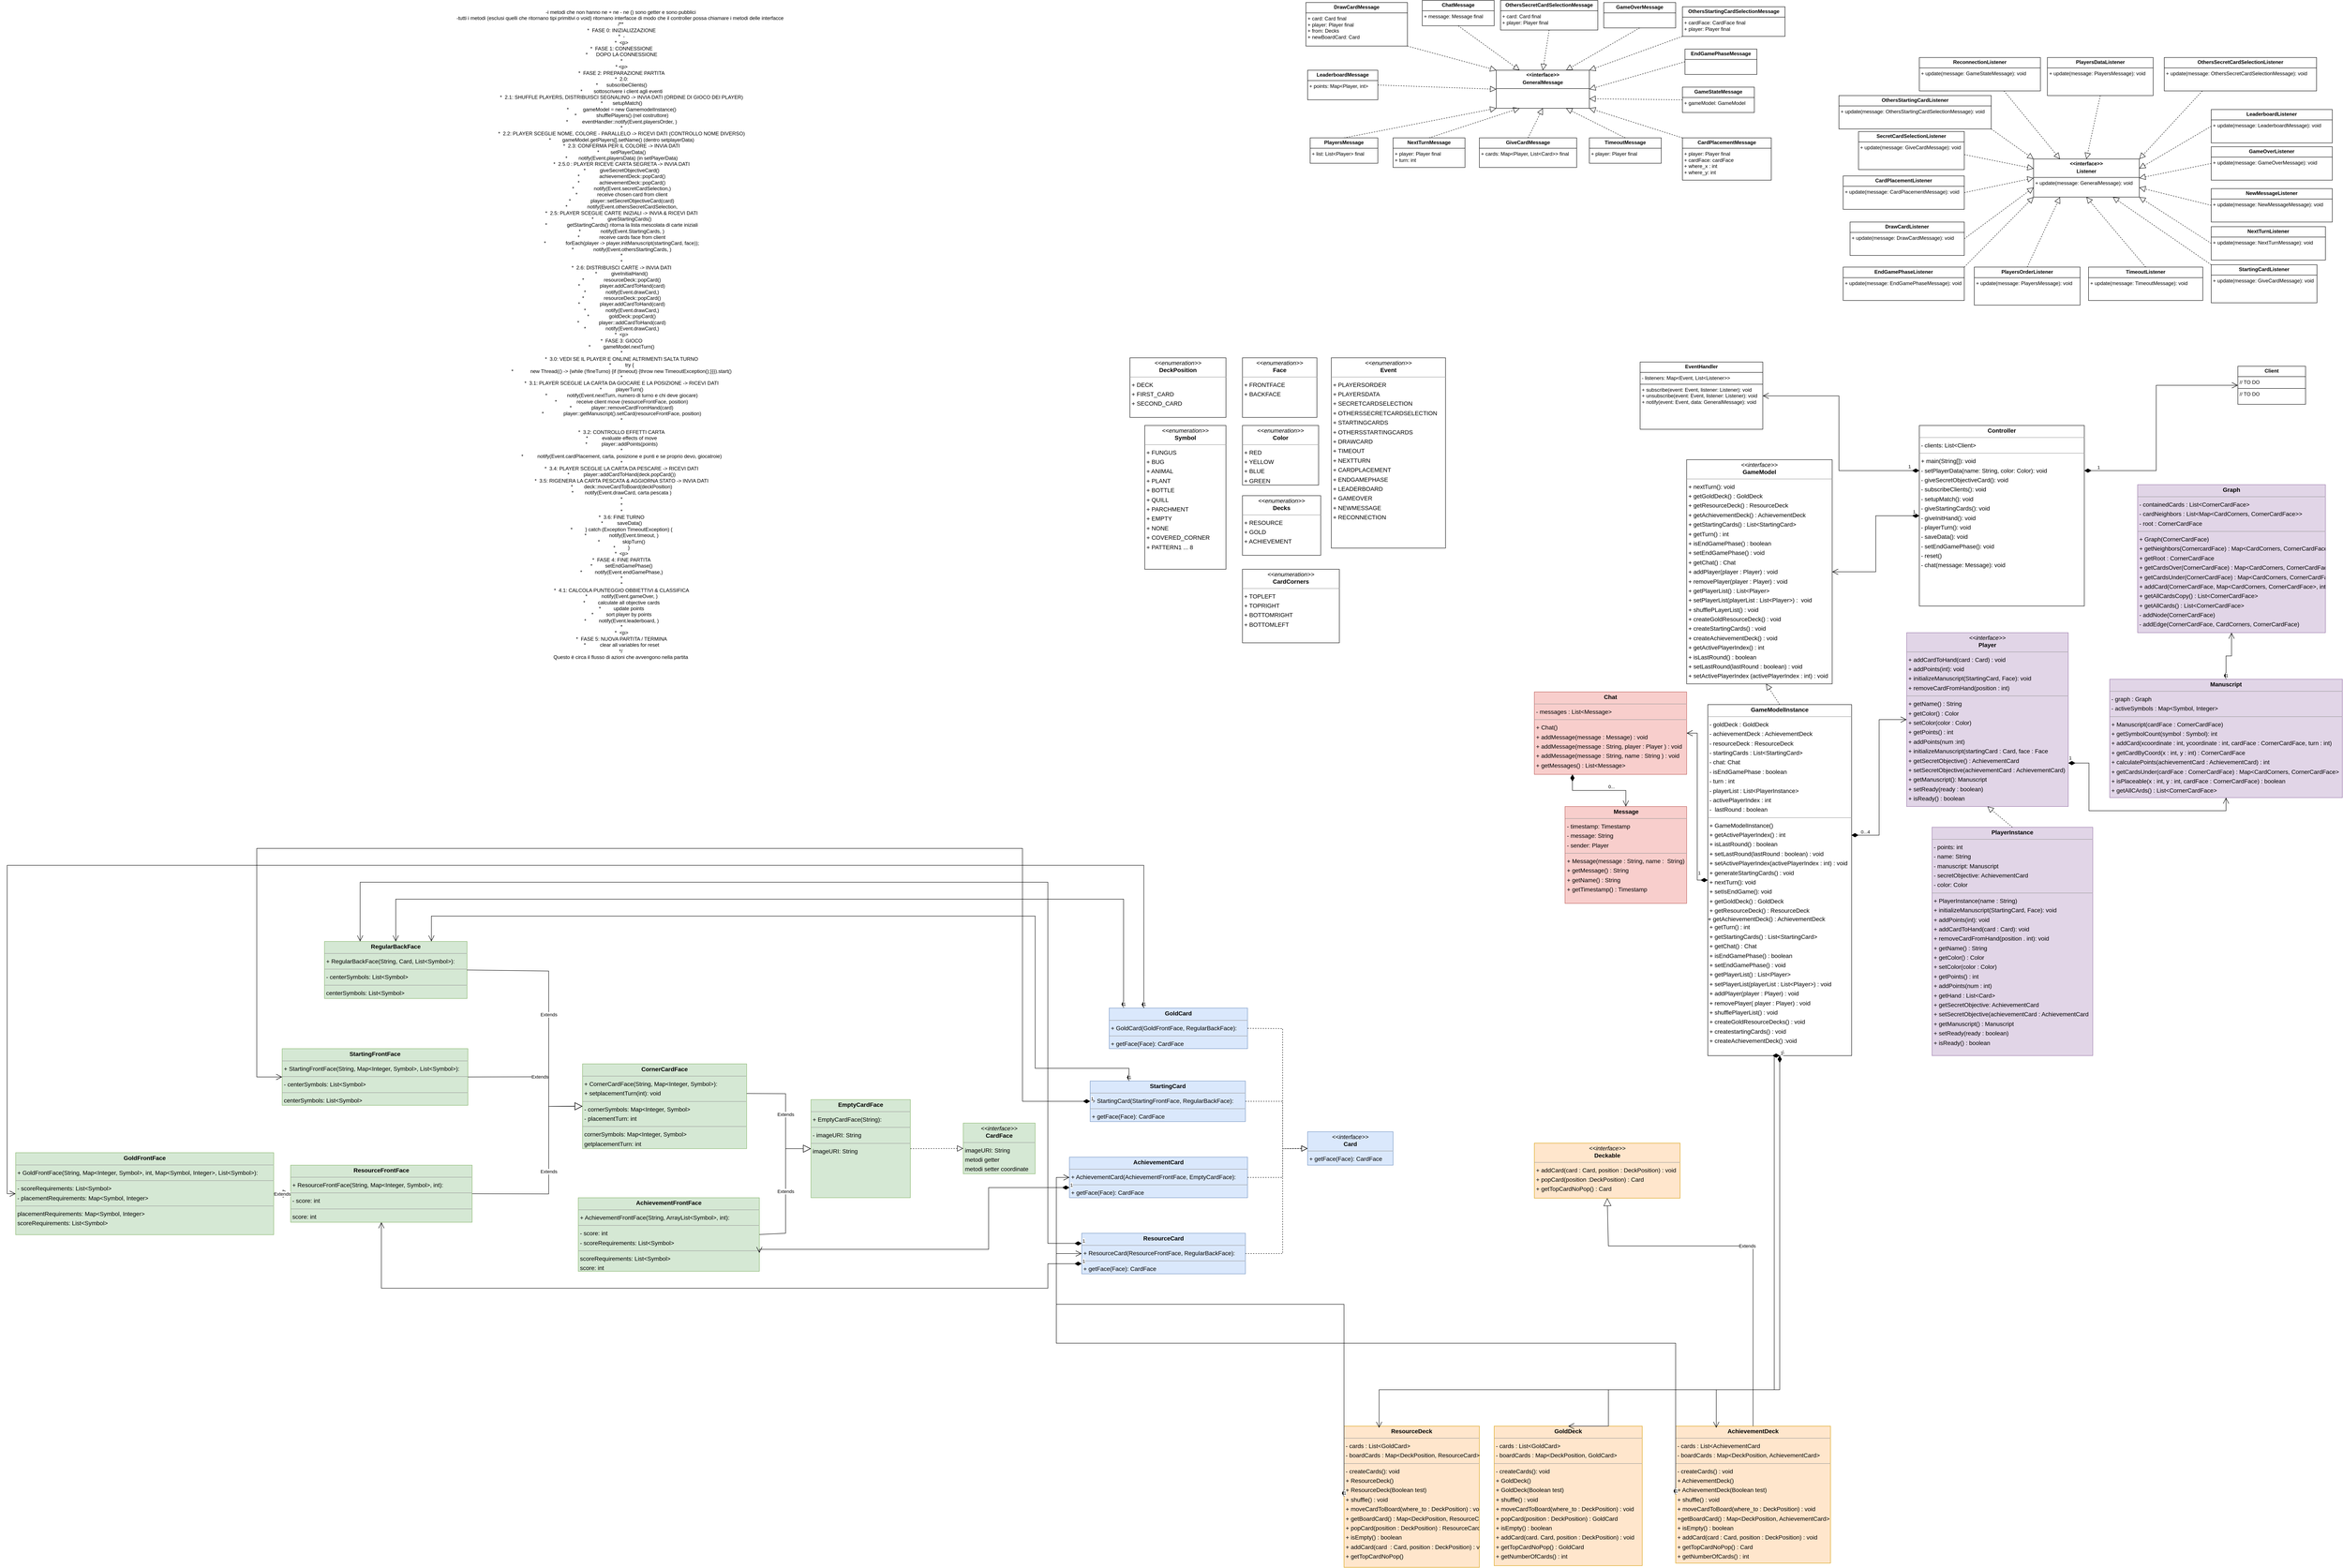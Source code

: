 <mxfile version="24.6.2" type="github">
  <diagram id="CQI6WvTyXqOD8P_kqG3j" name="Pagina-1">
    <mxGraphModel dx="3322" dy="1506" grid="1" gridSize="10" guides="1" tooltips="1" connect="1" arrows="1" fold="1" page="0" pageScale="1" pageWidth="827" pageHeight="1169" background="none" math="0" shadow="0">
      <root>
        <mxCell id="0" />
        <mxCell id="1" parent="0" />
        <mxCell id="node27" value="&lt;p style=&quot;margin:0px;margin-top:4px;text-align:center;&quot;&gt;&lt;b&gt;AchievementCard&lt;/b&gt;&lt;/p&gt;&lt;hr size=&quot;1&quot;/&gt;&lt;p style=&quot;margin:0 0 0 4px;line-height:1.6;&quot;&gt;+ AchievementCard(AchievementFrontFace, EmptyCardFace): &lt;/p&gt;&lt;hr size=&quot;1&quot;/&gt;&lt;p style=&quot;margin:0 0 0 4px;line-height:1.6;&quot;&gt;+ getFace(Face): CardFace&lt;/p&gt;" style="verticalAlign=top;align=left;overflow=fill;fontSize=14;fontFamily=Helvetica;html=1;rounded=0;shadow=0;comic=0;labelBackgroundColor=none;strokeWidth=1;fillColor=#dae8fc;strokeColor=#6c8ebf;" parent="1" vertex="1">
          <mxGeometry x="391" y="2530" width="421" height="96" as="geometry" />
        </mxCell>
        <mxCell id="node3" value="&lt;p style=&quot;margin:0px;margin-top:4px;text-align:center;&quot;&gt;&lt;b&gt;AchievementDeck&lt;/b&gt;&lt;/p&gt;&lt;hr size=&quot;1&quot;&gt;&lt;p style=&quot;margin:0 0 0 4px;line-height:1.6;&quot;&gt;- cards : List&amp;lt;AchievementCard&lt;/p&gt;&lt;p style=&quot;margin:0 0 0 4px;line-height:1.6;&quot;&gt;- boardCards : Map&amp;lt;DeckPosition, AchievementCard&amp;gt;&lt;/p&gt;&lt;hr size=&quot;1&quot;&gt;&lt;p style=&quot;margin:0 0 0 4px;line-height:1.6;&quot;&gt;- createCards() : void&lt;br&gt;&lt;/p&gt;&lt;p style=&quot;margin:0 0 0 4px;line-height:1.6;&quot;&gt;+ AchievementDeck()&lt;/p&gt;&lt;p style=&quot;margin:0 0 0 4px;line-height:1.6;&quot;&gt;+ AchievementDeck(Boolean test)&lt;/p&gt;&lt;p style=&quot;margin:0 0 0 4px;line-height:1.6;&quot;&gt;+ shuffle() : void&lt;/p&gt;&lt;p style=&quot;margin:0 0 0 4px;line-height:1.6;&quot;&gt;+ moveCardToBoard(where_to : DeckPosition) : void&lt;/p&gt;&lt;p style=&quot;margin:0 0 0 4px;line-height:1.6;&quot;&gt;+getBoardCard() : Map&amp;lt;DeckPosition, AchievementCard&amp;gt;&lt;/p&gt;&lt;p style=&quot;margin:0 0 0 4px;line-height:1.6;&quot;&gt;+ isEmpty() : boolean&lt;/p&gt;&lt;p style=&quot;margin:0 0 0 4px;line-height:1.6;&quot;&gt;+ addCard(card : Card, position : DeckPosition) : void&lt;/p&gt;&lt;p style=&quot;margin:0 0 0 4px;line-height:1.6;&quot;&gt;+ getTopCardNoPop() : Card&lt;/p&gt;&lt;p style=&quot;margin:0 0 0 4px;line-height:1.6;&quot;&gt;+ getNumberOfCards() : int&amp;nbsp;&lt;/p&gt;" style="verticalAlign=top;align=left;overflow=fill;fontSize=14;fontFamily=Helvetica;html=1;rounded=0;shadow=0;comic=0;labelBackgroundColor=none;strokeWidth=1;fillColor=#ffe6cc;strokeColor=#d79b00;" parent="1" vertex="1">
          <mxGeometry x="1824" y="3166" width="366" height="324" as="geometry" />
        </mxCell>
        <mxCell id="node28" value="&lt;p style=&quot;margin:0px;margin-top:4px;text-align:center;&quot;&gt;&lt;b&gt;AchievementFrontFace&lt;/b&gt;&lt;/p&gt;&lt;hr size=&quot;1&quot;&gt;&lt;p style=&quot;margin:0 0 0 4px;line-height:1.6;&quot;&gt;+ AchievementFrontFace(String, ArrayList&amp;lt;Symbol&amp;gt;, int): &lt;/p&gt;&lt;hr size=&quot;1&quot;&gt;&lt;p style=&quot;margin:0 0 0 4px;line-height:1.6;&quot;&gt;- score: int&lt;br&gt;- scoreRequirements: List&amp;lt;Symbol&amp;gt;&lt;/p&gt;&lt;hr size=&quot;1&quot;&gt;&lt;p style=&quot;margin:0 0 0 4px;line-height:1.6;&quot;&gt; scoreRequirements: List&amp;lt;Symbol&amp;gt;&lt;br&gt; score: int&lt;/p&gt;" style="verticalAlign=top;align=left;overflow=fill;fontSize=14;fontFamily=Helvetica;html=1;rounded=0;shadow=0;comic=0;labelBackgroundColor=none;strokeWidth=1;fillColor=#d5e8d4;strokeColor=#82b366;" parent="1" vertex="1">
          <mxGeometry x="-770" y="2626" width="428" height="174" as="geometry" />
        </mxCell>
        <mxCell id="node41" value="&lt;p style=&quot;margin:0px;margin-top:4px;text-align:center;&quot;&gt;&lt;i&gt;&amp;lt;&amp;lt;interface&amp;gt;&amp;gt;&lt;/i&gt;&lt;br/&gt;&lt;b&gt;Card&lt;/b&gt;&lt;/p&gt;&lt;hr size=&quot;1&quot;/&gt;&lt;p style=&quot;margin:0 0 0 4px;line-height:1.6;&quot;&gt;+ getFace(Face): CardFace&lt;/p&gt;" style="verticalAlign=top;align=left;overflow=fill;fontSize=14;fontFamily=Helvetica;html=1;rounded=0;shadow=0;comic=0;labelBackgroundColor=none;strokeWidth=1;fillColor=#dae8fc;strokeColor=#6c8ebf;" parent="1" vertex="1">
          <mxGeometry x="954" y="2470" width="202" height="79" as="geometry" />
        </mxCell>
        <mxCell id="node15" value="&lt;p style=&quot;margin:0px;margin-top:4px;text-align:center;&quot;&gt;&lt;i&gt;&amp;lt;&amp;lt;enumeration&amp;gt;&amp;gt;&lt;/i&gt;&lt;br&gt;&lt;b&gt;CardCorners&lt;/b&gt;&lt;/p&gt;&lt;hr size=&quot;1&quot;&gt;&lt;p style=&quot;margin:0 0 0 4px;line-height:1.6;&quot;&gt;+ TOPLEFT&lt;/p&gt;&lt;p style=&quot;margin:0 0 0 4px;line-height:1.6;&quot;&gt;+ TOPRIGHT&lt;/p&gt;&lt;p style=&quot;margin:0 0 0 4px;line-height:1.6;&quot;&gt;+ BOTTOMRIGHT&lt;/p&gt;&lt;p style=&quot;margin:0 0 0 4px;line-height:1.6;&quot;&gt;+ BOTTOMLEFT&lt;/p&gt;" style="verticalAlign=top;align=left;overflow=fill;fontSize=14;fontFamily=Helvetica;html=1;rounded=0;shadow=0;comic=0;labelBackgroundColor=none;strokeWidth=1;" parent="1" vertex="1">
          <mxGeometry x="800" y="1140" width="229" height="174" as="geometry" />
        </mxCell>
        <mxCell id="node31" value="&lt;p style=&quot;margin:0px;margin-top:4px;text-align:center;&quot;&gt;&lt;i&gt;&amp;lt;&amp;lt;interface&amp;gt;&amp;gt;&lt;/i&gt;&lt;br&gt;&lt;b&gt;CardFace&lt;/b&gt;&lt;/p&gt;&lt;hr size=&quot;1&quot;&gt;&lt;p style=&quot;margin:0 0 0 4px;line-height:1.6;&quot;&gt;imageURI: String&lt;/p&gt;&lt;p style=&quot;margin:0 0 0 4px;line-height:1.6;&quot;&gt;metodi getter&lt;/p&gt;&lt;p style=&quot;margin:0 0 0 4px;line-height:1.6;&quot;&gt;metodi setter coordinate&lt;/p&gt;" style="verticalAlign=top;align=left;overflow=fill;fontSize=14;fontFamily=Helvetica;html=1;rounded=0;shadow=0;comic=0;labelBackgroundColor=none;strokeWidth=1;fillColor=#d5e8d4;strokeColor=#82b366;" parent="1" vertex="1">
          <mxGeometry x="140" y="2449.5" width="170" height="120" as="geometry" />
        </mxCell>
        <mxCell id="node39" value="&lt;p style=&quot;margin:0px;margin-top:4px;text-align:center;&quot;&gt;&lt;b&gt;Chat&lt;/b&gt;&lt;/p&gt;&lt;hr size=&quot;1&quot;&gt;&lt;p style=&quot;margin:0 0 0 4px;line-height:1.6;&quot;&gt;&lt;/p&gt;&lt;p style=&quot;margin:0 0 0 4px;line-height:1.6;&quot;&gt;- messages : List&amp;lt;Message&amp;gt;&lt;/p&gt;&lt;hr size=&quot;1&quot;&gt;&lt;p style=&quot;margin:0 0 0 4px;line-height:1.6;&quot;&gt;+ Chat()&lt;/p&gt;&lt;p style=&quot;margin:0 0 0 4px;line-height:1.6;&quot;&gt;+ addMessage(message : Message) : void&lt;br&gt;+ addMessage(message : String, player : Player ) : void&lt;/p&gt;&lt;p style=&quot;margin:0 0 0 4px;line-height:1.6;&quot;&gt;+ addMessage(message : String, name : String ) : void&lt;br&gt;&lt;/p&gt;&lt;p style=&quot;margin:0 0 0 4px;line-height:1.6;&quot;&gt;+ getMessages() : List&amp;lt;Message&amp;gt;&lt;/p&gt;" style="verticalAlign=top;align=left;overflow=fill;fontSize=14;fontFamily=Helvetica;html=1;rounded=0;shadow=0;comic=0;labelBackgroundColor=none;strokeWidth=1;fillColor=#f8cecc;strokeColor=#b85450;" parent="1" vertex="1">
          <mxGeometry x="1490" y="1430" width="360" height="195" as="geometry" />
        </mxCell>
        <mxCell id="node16" value="&lt;p style=&quot;margin:0px;margin-top:4px;text-align:center;&quot;&gt;&lt;i&gt;&amp;lt;&amp;lt;enumeration&amp;gt;&amp;gt;&lt;/i&gt;&lt;br&gt;&lt;b&gt;Color&lt;/b&gt;&lt;/p&gt;&lt;hr size=&quot;1&quot;&gt;&lt;p style=&quot;margin:0 0 0 4px;line-height:1.6;&quot;&gt;+ RED&lt;/p&gt;&lt;p style=&quot;margin:0 0 0 4px;line-height:1.6;&quot;&gt;+ YELLOW&lt;/p&gt;&lt;p style=&quot;margin:0 0 0 4px;line-height:1.6;&quot;&gt;+ BLUE&lt;/p&gt;&lt;p style=&quot;margin:0 0 0 4px;line-height:1.6;&quot;&gt;+ GREEN&lt;/p&gt;" style="verticalAlign=top;align=left;overflow=fill;fontSize=14;fontFamily=Helvetica;html=1;rounded=0;shadow=0;comic=0;labelBackgroundColor=none;strokeWidth=1;" parent="1" vertex="1">
          <mxGeometry x="800" y="800" width="180" height="141" as="geometry" />
        </mxCell>
        <mxCell id="node5" value="&lt;p style=&quot;margin:0px;margin-top:4px;text-align:center;&quot;&gt;&lt;b&gt;CornerCardFace&lt;/b&gt;&lt;/p&gt;&lt;hr size=&quot;1&quot;&gt;&lt;p style=&quot;margin:0 0 0 4px;line-height:1.6;&quot;&gt;+ CornerCardFace(String, Map&amp;lt;Integer, Symbol&amp;gt;): &lt;/p&gt;&lt;p style=&quot;margin:0 0 0 4px;line-height:1.6;&quot;&gt;+ setplacementTurn(int): void&lt;/p&gt;&lt;hr size=&quot;1&quot;&gt;&lt;p style=&quot;margin:0 0 0 4px;line-height:1.6;&quot;&gt;- cornerSymbols: Map&amp;lt;Integer, Symbol&amp;gt;&lt;/p&gt;&lt;p style=&quot;margin:0 0 0 4px;line-height:1.6;&quot;&gt;- placementTurn: int&amp;nbsp;&lt;br&gt;&lt;/p&gt;&lt;hr size=&quot;1&quot;&gt;&lt;p style=&quot;margin:0 0 0 4px;line-height:1.6;&quot;&gt; cornerSymbols: Map&amp;lt;Integer, Symbol&amp;gt;&lt;/p&gt;&lt;p style=&quot;margin:0 0 0 4px;line-height:1.6;&quot;&gt;getplacementTurn: int&lt;/p&gt;&lt;p style=&quot;margin:0 0 0 4px;line-height:1.6;&quot;&gt;&lt;br&gt;&lt;/p&gt;" style="verticalAlign=top;align=left;overflow=fill;fontSize=14;fontFamily=Helvetica;html=1;rounded=0;shadow=0;comic=0;labelBackgroundColor=none;strokeWidth=1;fillColor=#d5e8d4;strokeColor=#82b366;" parent="1" vertex="1">
          <mxGeometry x="-760" y="2309.5" width="388" height="200.5" as="geometry" />
        </mxCell>
        <mxCell id="node12" value="&lt;p style=&quot;margin:0px;margin-top:4px;text-align:center;&quot;&gt;&lt;i&gt;&amp;lt;&amp;lt;enumeration&amp;gt;&amp;gt;&lt;/i&gt;&lt;br&gt;&lt;b&gt;DeckPosition&lt;/b&gt;&lt;/p&gt;&lt;hr size=&quot;1&quot;&gt;&lt;p style=&quot;margin:0 0 0 4px;line-height:1.6;&quot;&gt;+ DECK&lt;/p&gt;&lt;p style=&quot;margin:0 0 0 4px;line-height:1.6;&quot;&gt;+ FIRST_CARD&lt;/p&gt;&lt;p style=&quot;margin:0 0 0 4px;line-height:1.6;&quot;&gt;+ SECOND_CARD&lt;/p&gt;" style="verticalAlign=top;align=left;overflow=fill;fontSize=14;fontFamily=Helvetica;html=1;rounded=0;shadow=0;comic=0;labelBackgroundColor=none;strokeWidth=1;" parent="1" vertex="1">
          <mxGeometry x="534" y="640" width="227" height="141" as="geometry" />
        </mxCell>
        <mxCell id="node33" value="&lt;p style=&quot;margin:0px;margin-top:4px;text-align:center;&quot;&gt;&lt;i&gt;&amp;lt;&amp;lt;interface&amp;gt;&amp;gt;&lt;/i&gt;&lt;br&gt;&lt;b&gt;Deckable&lt;/b&gt;&lt;/p&gt;&lt;hr size=&quot;1&quot;&gt;&lt;p style=&quot;margin:0 0 0 4px;line-height:1.6;&quot;&gt;+ addCard(card : Card, position : DeckPosition) : void&lt;br&gt;+ popCard(position :DeckPosition) : Card&lt;/p&gt;&lt;p style=&quot;margin:0 0 0 4px;line-height:1.6;&quot;&gt;+ getTopCardNoPop() : Card&lt;/p&gt;" style="verticalAlign=top;align=left;overflow=fill;fontSize=14;fontFamily=Helvetica;html=1;rounded=0;shadow=0;comic=0;labelBackgroundColor=none;strokeWidth=1;fillColor=#ffe6cc;strokeColor=#d79b00;" parent="1" vertex="1">
          <mxGeometry x="1490" y="2497" width="344.5" height="130" as="geometry" />
        </mxCell>
        <mxCell id="node0" value="&lt;p style=&quot;margin:0px;margin-top:4px;text-align:center;&quot;&gt;&lt;i&gt;&amp;lt;&amp;lt;enumeration&amp;gt;&amp;gt;&lt;/i&gt;&lt;br&gt;&lt;b&gt;Decks&lt;/b&gt;&lt;/p&gt;&lt;hr size=&quot;1&quot;&gt;&lt;p style=&quot;margin:0 0 0 4px;line-height:1.6;&quot;&gt;+ RESOURCE&lt;/p&gt;&lt;p style=&quot;margin:0 0 0 4px;line-height:1.6;&quot;&gt;+ GOLD&lt;/p&gt;&lt;p style=&quot;margin:0 0 0 4px;line-height:1.6;&quot;&gt;+ ACHIEVEMENT&lt;/p&gt;" style="verticalAlign=top;align=left;overflow=fill;fontSize=14;fontFamily=Helvetica;html=1;rounded=0;shadow=0;comic=0;labelBackgroundColor=none;strokeWidth=1;" parent="1" vertex="1">
          <mxGeometry x="800" y="966" width="185" height="141" as="geometry" />
        </mxCell>
        <mxCell id="node6" value="&lt;p style=&quot;margin:0px;margin-top:4px;text-align:center;&quot;&gt;&lt;b&gt;EmptyCardFace&lt;/b&gt;&lt;/p&gt;&lt;hr size=&quot;1&quot;&gt;&lt;p style=&quot;margin:0 0 0 4px;line-height:1.6;&quot;&gt;+ EmptyCardFace(String): &lt;/p&gt;&lt;hr size=&quot;1&quot;&gt;&lt;p style=&quot;margin:0 0 0 4px;line-height:1.6;&quot;&gt;- imageURI: String&lt;/p&gt;&lt;hr size=&quot;1&quot;&gt;&lt;p style=&quot;margin:0 0 0 4px;line-height:1.6;&quot;&gt;imageURI: String&lt;/p&gt;" style="verticalAlign=top;align=left;overflow=fill;fontSize=14;fontFamily=Helvetica;html=1;rounded=0;shadow=0;comic=0;labelBackgroundColor=none;strokeWidth=1;fillColor=#d5e8d4;strokeColor=#82b366;" parent="1" vertex="1">
          <mxGeometry x="-220" y="2394" width="235" height="232" as="geometry" />
        </mxCell>
        <mxCell id="node32" value="&lt;p style=&quot;margin:0px;margin-top:4px;text-align:center;&quot;&gt;&lt;i&gt;&amp;lt;&amp;lt;enumeration&amp;gt;&amp;gt;&lt;/i&gt;&lt;br&gt;&lt;b&gt;Face&lt;/b&gt;&lt;/p&gt;&lt;hr size=&quot;1&quot;&gt;&lt;p style=&quot;margin:0 0 0 4px;line-height:1.6;&quot;&gt;+ FRONTFACE&lt;/p&gt;&lt;p style=&quot;margin:0 0 0 4px;line-height:1.6;&quot;&gt;+ BACKFACE&lt;/p&gt;" style="verticalAlign=top;align=left;overflow=fill;fontSize=14;fontFamily=Helvetica;html=1;rounded=0;shadow=0;comic=0;labelBackgroundColor=none;strokeWidth=1;" parent="1" vertex="1">
          <mxGeometry x="800" y="640" width="176" height="141" as="geometry" />
        </mxCell>
        <mxCell id="node13" value="&lt;p style=&quot;margin:0px;margin-top:4px;text-align:center;&quot;&gt;&lt;i&gt;&amp;lt;&amp;lt;interface&amp;gt;&amp;gt;&lt;/i&gt;&lt;br&gt;&lt;b&gt;GameModel&lt;/b&gt;&lt;/p&gt;&lt;hr size=&quot;1&quot;&gt;&lt;p style=&quot;margin:0 0 0 4px;line-height:1.6;&quot;&gt;+ nextTurn(): void&lt;/p&gt;&lt;p style=&quot;margin: 0px 0px 0px 4px; line-height: 1.6;&quot;&gt;+ getGoldDeck() : GoldDeck&lt;/p&gt;&lt;p style=&quot;margin: 0px 0px 0px 4px; line-height: 1.6;&quot;&gt;+ getResourceDeck() : ResourceDeck&lt;br&gt;+ getAchievementDeck() : AchievementDeck&lt;br&gt;+ getStartingCards() : List&amp;lt;StartingCard&amp;gt;&lt;/p&gt;&lt;p style=&quot;margin: 0px 0px 0px 4px; line-height: 1.6;&quot;&gt;+ getTurn() : int&lt;br&gt;&lt;/p&gt;&lt;p style=&quot;margin:0 0 0 4px;line-height:1.6;&quot;&gt;+ isEndGamePhase() : boolean&lt;/p&gt;&lt;p style=&quot;margin:0 0 0 4px;line-height:1.6;&quot;&gt;+ setEndGamePhase() : void&lt;br&gt;&lt;/p&gt;&lt;p style=&quot;margin:0 0 0 4px;line-height:1.6;&quot;&gt;+ getChat() : Chat&lt;br&gt;&lt;/p&gt;&lt;p style=&quot;margin:0 0 0 4px;line-height:1.6;&quot;&gt;+ addPlayer(player : Player) : void&lt;/p&gt;&lt;p style=&quot;margin:0 0 0 4px;line-height:1.6;&quot;&gt;+ removePlayer(player : Player) : void&lt;/p&gt;&lt;p style=&quot;margin:0 0 0 4px;line-height:1.6;&quot;&gt;+ getPlayerList() : List&amp;lt;Player&amp;gt;&lt;/p&gt;&lt;p style=&quot;margin:0 0 0 4px;line-height:1.6;&quot;&gt;+ setPlayerList(playerList : List&amp;lt;Player&amp;gt;) :&amp;nbsp; void&lt;/p&gt;&lt;p style=&quot;margin:0 0 0 4px;line-height:1.6;&quot;&gt;+ shufflePLayerList() : void&lt;/p&gt;&lt;p style=&quot;margin:0 0 0 4px;line-height:1.6;&quot;&gt;+ createGoldResourceDeck() : void&lt;/p&gt;&lt;p style=&quot;margin:0 0 0 4px;line-height:1.6;&quot;&gt;+ createStartingCards() : void&lt;/p&gt;&lt;p style=&quot;margin:0 0 0 4px;line-height:1.6;&quot;&gt;+ createAchievementDeck() : void&lt;/p&gt;&lt;p style=&quot;margin:0 0 0 4px;line-height:1.6;&quot;&gt;+ getActivePlayerIndex() : int&lt;/p&gt;&lt;p style=&quot;margin:0 0 0 4px;line-height:1.6;&quot;&gt;+ isLastRound() : boolean&lt;/p&gt;&lt;p style=&quot;margin:0 0 0 4px;line-height:1.6;&quot;&gt;+ setLastRound(lastRound : boolean) : void&lt;/p&gt;&lt;p style=&quot;margin:0 0 0 4px;line-height:1.6;&quot;&gt;+ setActivePlayerIndex (activePlayerIndex : int) : void&lt;/p&gt;" style="verticalAlign=top;align=left;overflow=fill;fontSize=14;fontFamily=Helvetica;html=1;rounded=0;shadow=0;comic=0;labelBackgroundColor=none;strokeWidth=1;" parent="1" vertex="1">
          <mxGeometry x="1850" y="881" width="344" height="530" as="geometry" />
        </mxCell>
        <mxCell id="node10" value="&lt;p style=&quot;margin:0px;margin-top:4px;text-align:center;&quot;&gt;&lt;b&gt;GameModelInstance&lt;/b&gt;&lt;/p&gt;&lt;hr size=&quot;1&quot;&gt;&lt;p style=&quot;margin:0 0 0 4px;line-height:1.6;&quot;&gt;- goldDeck : GoldDeck&lt;br&gt;- achievementDeck : AchievementDeck&lt;/p&gt;&lt;p style=&quot;margin:0 0 0 4px;line-height:1.6;&quot;&gt;- resourceDeck : ResourceDeck&lt;/p&gt;&lt;p style=&quot;margin:0 0 0 4px;line-height:1.6;&quot;&gt;- startingCards : List&amp;lt;StartingCard&amp;gt;&lt;br&gt;- chat: Chat&lt;br&gt;- isEndGamePhase : boolean&lt;br&gt;- turn : int&lt;/p&gt;&lt;p style=&quot;margin:0 0 0 4px;line-height:1.6;&quot;&gt;- playerList : List&amp;lt;PlayerInstance&amp;gt;&lt;/p&gt;&lt;p style=&quot;margin:0 0 0 4px;line-height:1.6;&quot;&gt;- activePlayerIndex : int&lt;/p&gt;&lt;p style=&quot;margin:0 0 0 4px;line-height:1.6;&quot;&gt;-&amp;nbsp; lastRound : boolean&lt;/p&gt;&lt;hr size=&quot;1&quot;&gt;&lt;p style=&quot;margin:0 0 0 4px;line-height:1.6;&quot;&gt;+ GameModelInstance()&amp;nbsp;&lt;br&gt;&lt;/p&gt;&lt;p style=&quot;margin:0 0 0 4px;line-height:1.6;&quot;&gt;+ getActivePlayerIndex() : int&lt;/p&gt;&lt;p style=&quot;margin:0 0 0 4px;line-height:1.6;&quot;&gt;+ isLastRound() : boolean&lt;/p&gt;&lt;p style=&quot;margin:0 0 0 4px;line-height:1.6;&quot;&gt;+ setLastRound(lastRound : boolean) : void&lt;/p&gt;&lt;p style=&quot;margin:0 0 0 4px;line-height:1.6;&quot;&gt;+ setActivePlayerIndex(activePlayerIndex : int) : void&lt;/p&gt;&lt;p style=&quot;margin:0 0 0 4px;line-height:1.6;&quot;&gt;+ generateStartingCards() : void&lt;/p&gt;&lt;p style=&quot;margin:0 0 0 4px;line-height:1.6;&quot;&gt;+ nextTurn(): void&lt;/p&gt;&lt;p style=&quot;margin:0 0 0 4px;line-height:1.6;&quot;&gt;+ setIsEndGame(): void&lt;/p&gt;&lt;p style=&quot;margin:0 0 0 4px;line-height:1.6;&quot;&gt;+ getGoldDeck() : GoldDeck&lt;/p&gt;&lt;p style=&quot;margin:0 0 0 4px;line-height:1.6;&quot;&gt;&lt;span style=&quot;background-color: initial;&quot;&gt;+ getResourceDeck() : ResourceDeck&lt;/span&gt;&lt;/p&gt;+ getAchievementDeck() : AchievementDeck&lt;p style=&quot;margin:0 0 0 4px;line-height:1.6;&quot;&gt;&lt;span style=&quot;background-color: initial;&quot;&gt;+ getTurn() : int&lt;/span&gt;&lt;br&gt;&lt;/p&gt;&lt;p style=&quot;margin:0 0 0 4px;line-height:1.6;&quot;&gt;+ getStartingCards() : List&amp;lt;StartingCard&amp;gt;&lt;br&gt;+ getChat() : Chat&lt;br&gt;+ isEndGamePhase() : boolean&lt;br&gt;&lt;/p&gt;&lt;p style=&quot;margin:0 0 0 4px;line-height:1.6;&quot;&gt;+ setEndGamePhase() : void&lt;/p&gt;&lt;p style=&quot;margin:0 0 0 4px;line-height:1.6;&quot;&gt;+ getPlayerList() : List&amp;lt;Player&amp;gt;&lt;/p&gt;&lt;p style=&quot;margin:0 0 0 4px;line-height:1.6;&quot;&gt;+ setPlayerList(playerList : List&amp;lt;Player&amp;gt;) : void&lt;/p&gt;&lt;p style=&quot;margin:0 0 0 4px;line-height:1.6;&quot;&gt;+ addPlayer(player : Player) : void&lt;/p&gt;&lt;p style=&quot;margin:0 0 0 4px;line-height:1.6;&quot;&gt;+ removePlayer( player : Player) : void&lt;/p&gt;&lt;p style=&quot;margin:0 0 0 4px;line-height:1.6;&quot;&gt;+ shufflePlayerList() : void&lt;/p&gt;&lt;p style=&quot;margin:0 0 0 4px;line-height:1.6;&quot;&gt;+ createGoldResourceDecks() : void&lt;/p&gt;&lt;p style=&quot;margin:0 0 0 4px;line-height:1.6;&quot;&gt;+ createstartingCards() : void&lt;/p&gt;&lt;p style=&quot;margin:0 0 0 4px;line-height:1.6;&quot;&gt;+ createAchievementDeck() :void&lt;/p&gt;" style="verticalAlign=top;align=left;overflow=fill;fontSize=14;fontFamily=Helvetica;html=1;rounded=0;shadow=0;comic=0;labelBackgroundColor=none;strokeWidth=1;" parent="1" vertex="1">
          <mxGeometry x="1900" y="1460" width="340" height="830" as="geometry" />
        </mxCell>
        <mxCell id="node40" value="&lt;p style=&quot;margin:0px;margin-top:4px;text-align:center;&quot;&gt;&lt;b&gt;GoldCard&lt;/b&gt;&lt;/p&gt;&lt;hr size=&quot;1&quot;/&gt;&lt;p style=&quot;margin:0 0 0 4px;line-height:1.6;&quot;&gt;+ GoldCard(GoldFrontFace, RegularBackFace): &lt;/p&gt;&lt;hr size=&quot;1&quot;/&gt;&lt;p style=&quot;margin:0 0 0 4px;line-height:1.6;&quot;&gt;+ getFace(Face): CardFace&lt;/p&gt;" style="verticalAlign=top;align=left;overflow=fill;fontSize=14;fontFamily=Helvetica;html=1;rounded=0;shadow=0;comic=0;labelBackgroundColor=none;strokeWidth=1;fillColor=#dae8fc;strokeColor=#6c8ebf;" parent="1" vertex="1">
          <mxGeometry x="485" y="2177.5" width="327" height="96" as="geometry" />
        </mxCell>
        <mxCell id="node30" value="&lt;p style=&quot;margin:0px;margin-top:4px;text-align:center;&quot;&gt;&lt;b&gt;GoldDeck&lt;/b&gt;&lt;/p&gt;&lt;hr size=&quot;1&quot;&gt;&lt;p style=&quot;margin: 0px 0px 0px 4px; line-height: 1.6;&quot;&gt;- cards : List&amp;lt;GoldCard&amp;gt;&lt;/p&gt;&lt;p style=&quot;margin: 0px 0px 0px 4px; line-height: 1.6;&quot;&gt;- boardCards : Map&amp;lt;DeckPosition, GoldCard&amp;gt;&lt;/p&gt;&lt;hr size=&quot;1&quot;&gt;&lt;p style=&quot;margin:0 0 0 4px;line-height:1.6;&quot;&gt;- createCards(): void&lt;/p&gt;&lt;p style=&quot;margin:0 0 0 4px;line-height:1.6;&quot;&gt;+ GoldDeck()&lt;/p&gt;&lt;p style=&quot;margin:0 0 0 4px;line-height:1.6;&quot;&gt;+ GoldDeck(Boolean test)&lt;/p&gt;&lt;p style=&quot;margin:0 0 0 4px;line-height:1.6;&quot;&gt;+ shuffle() : void&lt;/p&gt;&lt;p style=&quot;margin:0 0 0 4px;line-height:1.6;&quot;&gt;+ moveCardToBoard(where_to : DeckPosition) : void&lt;/p&gt;&lt;p style=&quot;margin:0 0 0 4px;line-height:1.6;&quot;&gt;+ popCard(position : DeckPosition) : GoldCard&lt;/p&gt;&lt;p style=&quot;margin:0 0 0 4px;line-height:1.6;&quot;&gt;+ isEmpty() : boolean&lt;/p&gt;&lt;p style=&quot;margin:0 0 0 4px;line-height:1.6;&quot;&gt;+ addCard(card. Card, position : DeckPosition) : void&lt;/p&gt;&lt;p style=&quot;margin:0 0 0 4px;line-height:1.6;&quot;&gt;+ getTopCardNoPop() : GoldCard&lt;/p&gt;&lt;p style=&quot;margin:0 0 0 4px;line-height:1.6;&quot;&gt;+ getNumberOfCards() : int&lt;/p&gt;&lt;p style=&quot;margin:0 0 0 4px;line-height:1.6;&quot;&gt;&lt;br&gt;&lt;/p&gt;&lt;p style=&quot;margin:0 0 0 4px;line-height:1.6;&quot;&gt;&lt;br&gt;&lt;/p&gt;" style="verticalAlign=top;align=left;overflow=fill;fontSize=14;fontFamily=Helvetica;html=1;rounded=0;shadow=0;comic=0;labelBackgroundColor=none;strokeWidth=1;fillColor=#ffe6cc;strokeColor=#d79b00;" parent="1" vertex="1">
          <mxGeometry x="1395" y="3166" width="350" height="330" as="geometry" />
        </mxCell>
        <mxCell id="node37" value="&lt;p style=&quot;margin:0px;margin-top:4px;text-align:center;&quot;&gt;&lt;b&gt;GoldFrontFace&lt;/b&gt;&lt;/p&gt;&lt;hr size=&quot;1&quot;&gt;&lt;p style=&quot;margin:0 0 0 4px;line-height:1.6;&quot;&gt;+ GoldFrontFace(String, Map&amp;lt;Integer, Symbol&amp;gt;, int, Map&amp;lt;Symbol, Integer&amp;gt;, List&amp;lt;Symbol&amp;gt;): &lt;/p&gt;&lt;hr size=&quot;1&quot;&gt;&lt;p style=&quot;margin:0 0 0 4px;line-height:1.6;&quot;&gt;- scoreRequirements: List&amp;lt;Symbol&amp;gt;&lt;br&gt;- placementRequirements: Map&amp;lt;Symbol, Integer&amp;gt;&lt;/p&gt;&lt;hr size=&quot;1&quot;&gt;&lt;p style=&quot;margin:0 0 0 4px;line-height:1.6;&quot;&gt; placementRequirements: Map&amp;lt;Symbol, Integer&amp;gt;&lt;br&gt; scoreRequirements: List&amp;lt;Symbol&amp;gt;&lt;/p&gt;" style="verticalAlign=top;align=left;overflow=fill;fontSize=14;fontFamily=Helvetica;html=1;rounded=0;shadow=0;comic=0;labelBackgroundColor=none;strokeWidth=1;fillColor=#d5e8d4;strokeColor=#82b366;" parent="1" vertex="1">
          <mxGeometry x="-2100" y="2519.5" width="610" height="194" as="geometry" />
        </mxCell>
        <mxCell id="node26" value="&lt;p style=&quot;margin:0px;margin-top:4px;text-align:center;&quot;&gt;&lt;b&gt;Graph&lt;/b&gt;&lt;/p&gt;&lt;hr size=&quot;1&quot;&gt;&lt;p style=&quot;margin:0 0 0 4px;line-height:1.6;&quot;&gt;- containedCards : List&amp;lt;CornerCardFace&amp;gt;&lt;/p&gt;&lt;p style=&quot;margin:0 0 0 4px;line-height:1.6;&quot;&gt;- cardNeighbors : List&amp;lt;Map&amp;lt;CardCorners, CornerCardFace&amp;gt;&amp;gt;&lt;/p&gt;&lt;p style=&quot;margin:0 0 0 4px;line-height:1.6;&quot;&gt;- root : CornerCardFace&lt;/p&gt;&lt;hr size=&quot;1&quot;&gt;&lt;p style=&quot;margin:0 0 0 4px;line-height:1.6;&quot;&gt;+ Graph(CornerCardFace)&lt;/p&gt;&lt;p style=&quot;margin:0 0 0 4px;line-height:1.6;&quot;&gt;+ getNeighbors(CornercardFace) : Map&amp;lt;CardCorners, CornerCardFace&amp;gt;&amp;gt;&lt;br&gt;&lt;/p&gt;&lt;p style=&quot;margin:0 0 0 4px;line-height:1.6;&quot;&gt;+ getRoot : CornerCardFace&lt;/p&gt;&lt;p style=&quot;margin:0 0 0 4px;line-height:1.6;&quot;&gt;+ getCardsOver(CornerCardFace) : Map&amp;lt;CardCorners, CornerCardFace&amp;gt;&lt;/p&gt;&lt;p style=&quot;margin:0 0 0 4px;line-height:1.6;&quot;&gt;+ getCardsUnder(CornerCardFace) : Map&amp;lt;CardCorners, CornerCardFace&amp;gt;&lt;br&gt;&lt;/p&gt;&lt;p style=&quot;margin:0 0 0 4px;line-height:1.6;&quot;&gt;+ addCard(CornerCardFace, Map&amp;lt;CardCorners, CornerCardFace&amp;gt;, int)&lt;/p&gt;&lt;p style=&quot;margin:0 0 0 4px;line-height:1.6;&quot;&gt;+ getAllCardsCopy() : List&amp;lt;CornerCardFace&amp;gt;&lt;/p&gt;&lt;p style=&quot;margin:0 0 0 4px;line-height:1.6;&quot;&gt;+ getAllCards() : List&amp;lt;CornerCardFace&amp;gt;&lt;/p&gt;&lt;p style=&quot;margin:0 0 0 4px;line-height:1.6;&quot;&gt;- addNode(CornerCardFace)&lt;/p&gt;&lt;p style=&quot;margin:0 0 0 4px;line-height:1.6;&quot;&gt;- addEdge(CornerCardFace, CardCorners, CornerCardFace)&lt;/p&gt;" style="verticalAlign=top;align=left;overflow=fill;fontSize=14;fontFamily=Helvetica;html=1;rounded=0;shadow=0;comic=0;labelBackgroundColor=none;strokeWidth=1;fillColor=#e1d5e7;strokeColor=#9673a6;" parent="1" vertex="1">
          <mxGeometry x="2916" y="940" width="444" height="350" as="geometry" />
        </mxCell>
        <mxCell id="node38" value="&lt;p style=&quot;margin:0px;margin-top:4px;text-align:center;&quot;&gt;&lt;b&gt;Manuscript&lt;/b&gt;&lt;/p&gt;&lt;hr size=&quot;1&quot;&gt;&lt;p style=&quot;margin:0 0 0 4px;line-height:1.6;&quot;&gt;- graph : Graph&lt;/p&gt;&lt;p style=&quot;margin:0 0 0 4px;line-height:1.6;&quot;&gt;- activeSymbols : Map&amp;lt;Symbol, Integer&amp;gt;&lt;/p&gt;&lt;hr size=&quot;1&quot;&gt;&lt;p style=&quot;margin:0 0 0 4px;line-height:1.6;&quot;&gt;+ Manuscript(cardFace : CornerCardFace)&lt;/p&gt;&lt;p style=&quot;margin:0 0 0 4px;line-height:1.6;&quot;&gt;+ getSymbolCount(symbol : Symbol): int&lt;br&gt;+ addCard(xcoordinate : int, ycoordinate : int, cardFace : CornerCardFace, turn : int)&lt;br&gt;&lt;/p&gt;&lt;p style=&quot;margin:0 0 0 4px;line-height:1.6;&quot;&gt;+ getCardByCoord(x : int, y : int) : CornerCardFace&lt;/p&gt;&lt;p style=&quot;margin:0 0 0 4px;line-height:1.6;&quot;&gt;+ calculatePoints(achievementCard : AchievementCard) : int&lt;/p&gt;&lt;p style=&quot;margin:0 0 0 4px;line-height:1.6;&quot;&gt;+ getCardsUnder(cardFace : CornerCardFace) : Map&amp;lt;CardCorners, CornerCardFace&amp;gt;&lt;/p&gt;&lt;p style=&quot;margin:0 0 0 4px;line-height:1.6;&quot;&gt;+ isPlaceable(x : int, y : int, cardFace : CornerCardFace) : boolean&lt;/p&gt;&lt;p style=&quot;margin:0 0 0 4px;line-height:1.6;&quot;&gt;+ getAllCArds() : List&amp;lt;CornerCardFace&amp;gt;&lt;/p&gt;" style="verticalAlign=top;align=left;overflow=fill;fontSize=14;fontFamily=Helvetica;html=1;rounded=0;shadow=0;comic=0;labelBackgroundColor=none;strokeWidth=1;fillColor=#e1d5e7;strokeColor=#9673a6;" parent="1" vertex="1">
          <mxGeometry x="2850" y="1400" width="550" height="280" as="geometry" />
        </mxCell>
        <mxCell id="node20" value="&lt;p style=&quot;margin:0px;margin-top:4px;text-align:center;&quot;&gt;&lt;b&gt;Message&lt;/b&gt;&lt;/p&gt;&lt;hr size=&quot;1&quot;&gt;&lt;p style=&quot;margin:0 0 0 4px;line-height:1.6;&quot;&gt;- timestamp: Timestamp&lt;br&gt;- message: String&lt;br&gt;- sender: Player&lt;/p&gt;&lt;hr size=&quot;1&quot;&gt;&lt;p style=&quot;margin:0 0 0 4px;line-height:1.6;&quot;&gt;+ Message(message : String, name :&amp;nbsp; String)&lt;br&gt;&lt;/p&gt;&lt;p style=&quot;margin:0 0 0 4px;line-height:1.6;&quot;&gt;+ getMessage() : String&lt;br&gt;+ getName() : String&lt;br&gt;+ getTimestamp() : Timestamp&lt;/p&gt;" style="verticalAlign=top;align=left;overflow=fill;fontSize=14;fontFamily=Helvetica;html=1;rounded=0;shadow=0;comic=0;labelBackgroundColor=none;strokeWidth=1;fillColor=#f8cecc;strokeColor=#b85450;" parent="1" vertex="1">
          <mxGeometry x="1562.5" y="1701" width="287.5" height="229" as="geometry" />
        </mxCell>
        <mxCell id="node19" value="&lt;p style=&quot;margin:0px;margin-top:4px;text-align:center;&quot;&gt;&lt;i&gt;&amp;lt;&amp;lt;interface&amp;gt;&amp;gt;&lt;/i&gt;&lt;br&gt;&lt;b&gt;Player&lt;/b&gt;&lt;/p&gt;&lt;hr size=&quot;1&quot;&gt;&lt;p style=&quot;margin:0 0 0 4px;line-height:1.6;&quot;&gt;+ addCardToHand(card : Card) : void&amp;nbsp;&lt;br&gt;+ addPoints(int): void&lt;br&gt;+ initializeManuscript(StartingCard, Face): void&lt;br&gt;+ removeCardFromHand(position : int)&lt;/p&gt;&lt;hr size=&quot;1&quot;&gt;&lt;p style=&quot;margin:0 0 0 4px;line-height:1.6;&quot;&gt;+ getName() : String&lt;br&gt;+ getColor() : Color&lt;/p&gt;&lt;p style=&quot;margin:0 0 0 4px;line-height:1.6;&quot;&gt;+ setColor(color : Color)&lt;br&gt;+ getPoints() : int&lt;/p&gt;&lt;p style=&quot;margin:0 0 0 4px;line-height:1.6;&quot;&gt;+ addPoints(num :int)&lt;/p&gt;&lt;p style=&quot;margin:0 0 0 4px;line-height:1.6;&quot;&gt;+ initializeManuscript(startingCard : Card, face : Face&lt;br&gt;+ getSecretObjective() : AchievementCard&lt;/p&gt;&lt;p style=&quot;margin:0 0 0 4px;line-height:1.6;&quot;&gt;+ setSecretObjective(achievementCard : AchievementCard)&lt;br&gt;+ getManuscript(): Manuscript&lt;/p&gt;&lt;p style=&quot;margin:0 0 0 4px;line-height:1.6;&quot;&gt;+ setReady(ready : boolean)&lt;/p&gt;&lt;p style=&quot;margin:0 0 0 4px;line-height:1.6;&quot;&gt;+ isReady() : boolean&lt;/p&gt;" style="verticalAlign=top;align=left;overflow=fill;fontSize=14;fontFamily=Helvetica;html=1;rounded=0;shadow=0;comic=0;labelBackgroundColor=none;strokeWidth=1;fillColor=#e1d5e7;strokeColor=#9673a6;" parent="1" vertex="1">
          <mxGeometry x="2370" y="1290" width="382" height="411" as="geometry" />
        </mxCell>
        <mxCell id="node7" value="&lt;p style=&quot;margin:0px;margin-top:4px;text-align:center;&quot;&gt;&lt;b&gt;PlayerInstance&lt;/b&gt;&lt;/p&gt;&lt;hr size=&quot;1&quot;&gt;&lt;p style=&quot;margin:0 0 0 4px;line-height:1.6;&quot;&gt;- points: int&lt;br&gt;- name: String&lt;br&gt;- manuscript: Manuscript&lt;br&gt;- secretObjective: AchievementCard&lt;br&gt;- color: Color&lt;/p&gt;&lt;hr size=&quot;1&quot;&gt;&lt;p style=&quot;margin:0 0 0 4px;line-height:1.6;&quot;&gt;+ PlayerInstance(name : String)&lt;br&gt;&lt;/p&gt;&lt;p style=&quot;margin:0 0 0 4px;line-height:1.6;&quot;&gt;+ initializeManuscript(StartingCard, Face): void&lt;br&gt;+ addPoints(int): void&lt;br&gt;+ addCardToHand(card : Card): void&lt;br&gt;+ removeCardFromHand(position . int): void&lt;/p&gt;&lt;p style=&quot;margin:0 0 0 4px;line-height:1.6;&quot;&gt;+ getName() : String&lt;br&gt;+ getColor() : Color&lt;/p&gt;&lt;p style=&quot;margin:0 0 0 4px;line-height:1.6;&quot;&gt;+ setColor(color : Color)&lt;br&gt;+ getPoints() : int&lt;/p&gt;&lt;p style=&quot;margin:0 0 0 4px;line-height:1.6;&quot;&gt;+ addPoints(num : int)&lt;br&gt;+ getHand : List&amp;lt;Card&amp;gt;&lt;br&gt;+ getSecretObjective: AchievementCard&lt;/p&gt;&lt;p style=&quot;margin:0 0 0 4px;line-height:1.6;&quot;&gt;+ setSecretObjective(achievementCard : AchievementCard&lt;br&gt;+ getManuscript() : Manuscript&lt;/p&gt;&lt;p style=&quot;margin:0 0 0 4px;line-height:1.6;&quot;&gt;+ setReady(ready : boolean)&lt;/p&gt;&lt;p style=&quot;margin:0 0 0 4px;line-height:1.6;&quot;&gt;+ isReady() : boolean&lt;/p&gt;" style="verticalAlign=top;align=left;overflow=fill;fontSize=14;fontFamily=Helvetica;html=1;rounded=0;shadow=0;comic=0;labelBackgroundColor=none;strokeWidth=1;fillColor=#e1d5e7;strokeColor=#9673a6;" parent="1" vertex="1">
          <mxGeometry x="2430" y="1750" width="380" height="540" as="geometry" />
        </mxCell>
        <mxCell id="node2" value="&lt;p style=&quot;margin:0px;margin-top:4px;text-align:center;&quot;&gt;&lt;b&gt;RegularBackFace&lt;/b&gt;&lt;/p&gt;&lt;hr size=&quot;1&quot;/&gt;&lt;p style=&quot;margin:0 0 0 4px;line-height:1.6;&quot;&gt;+ RegularBackFace(String, Card, List&amp;lt;Symbol&amp;gt;): &lt;/p&gt;&lt;hr size=&quot;1&quot;/&gt;&lt;p style=&quot;margin:0 0 0 4px;line-height:1.6;&quot;&gt;- centerSymbols: List&amp;lt;Symbol&amp;gt;&lt;/p&gt;&lt;hr size=&quot;1&quot;/&gt;&lt;p style=&quot;margin:0 0 0 4px;line-height:1.6;&quot;&gt; centerSymbols: List&amp;lt;Symbol&amp;gt;&lt;/p&gt;" style="verticalAlign=top;align=left;overflow=fill;fontSize=14;fontFamily=Helvetica;html=1;rounded=0;shadow=0;comic=0;labelBackgroundColor=none;strokeWidth=1;fillColor=#d5e8d4;strokeColor=#82b366;" parent="1" vertex="1">
          <mxGeometry x="-1370" y="2020" width="337" height="135" as="geometry" />
        </mxCell>
        <mxCell id="node35" value="&lt;p style=&quot;margin:0px;margin-top:4px;text-align:center;&quot;&gt;&lt;b&gt;ResourceCard&lt;/b&gt;&lt;/p&gt;&lt;hr size=&quot;1&quot;/&gt;&lt;p style=&quot;margin:0 0 0 4px;line-height:1.6;&quot;&gt;+ ResourceCard(ResourceFrontFace, RegularBackFace): &lt;/p&gt;&lt;hr size=&quot;1&quot;/&gt;&lt;p style=&quot;margin:0 0 0 4px;line-height:1.6;&quot;&gt;+ getFace(Face): CardFace&lt;/p&gt;" style="verticalAlign=top;align=left;overflow=fill;fontSize=14;fontFamily=Helvetica;html=1;rounded=0;shadow=0;comic=0;labelBackgroundColor=none;strokeWidth=1;fillColor=#dae8fc;strokeColor=#6c8ebf;" parent="1" vertex="1">
          <mxGeometry x="420" y="2710" width="387" height="96" as="geometry" />
        </mxCell>
        <mxCell id="node25" value="&lt;p style=&quot;margin:0px;margin-top:4px;text-align:center;&quot;&gt;&lt;b&gt;ResourceDeck&lt;/b&gt;&lt;/p&gt;&lt;hr size=&quot;1&quot;&gt;&lt;p style=&quot;margin: 0px 0px 0px 4px; line-height: 1.6;&quot;&gt;- cards : List&amp;lt;GoldCard&amp;gt;&lt;/p&gt;&lt;p style=&quot;margin: 0px 0px 0px 4px; line-height: 1.6;&quot;&gt;- boardCards : Map&amp;lt;DeckPosition, ResourceCard&amp;gt;&lt;/p&gt;&lt;hr size=&quot;1&quot;&gt;&lt;p style=&quot;margin:0 0 0 4px;line-height:1.6;&quot;&gt;- createCards(): void&lt;/p&gt;&lt;p style=&quot;margin:0 0 0 4px;line-height:1.6;&quot;&gt;+ ResourceDeck()&lt;/p&gt;&lt;p style=&quot;margin:0 0 0 4px;line-height:1.6;&quot;&gt;+ ResourceDeck(Boolean test)&lt;/p&gt;&lt;p style=&quot;margin:0 0 0 4px;line-height:1.6;&quot;&gt;+ shuffle() : void&lt;/p&gt;&lt;p style=&quot;margin:0 0 0 4px;line-height:1.6;&quot;&gt;+ moveCardToBoard(where_to : DeckPosition) : void&lt;/p&gt;&lt;p style=&quot;margin:0 0 0 4px;line-height:1.6;&quot;&gt;+ getBoardCard() : Map&amp;lt;DeckPosition, ResourceCard&amp;gt;&lt;/p&gt;&lt;p style=&quot;margin:0 0 0 4px;line-height:1.6;&quot;&gt;+ popCard(position : DeckPosition) : ResourceCard&lt;/p&gt;&lt;p style=&quot;margin:0 0 0 4px;line-height:1.6;&quot;&gt;+ isEmpty() : boolean&lt;/p&gt;&lt;p style=&quot;margin:0 0 0 4px;line-height:1.6;&quot;&gt;+ addCard(card&amp;nbsp; : Card, position : DeckPosition) : void&lt;/p&gt;&lt;p style=&quot;margin:0 0 0 4px;line-height:1.6;&quot;&gt;+ getTopCardNoPop()&lt;/p&gt;" style="verticalAlign=top;align=left;overflow=fill;fontSize=14;fontFamily=Helvetica;html=1;rounded=0;shadow=0;comic=0;labelBackgroundColor=none;strokeWidth=1;fillColor=#ffe6cc;strokeColor=#d79b00;" parent="1" vertex="1">
          <mxGeometry x="1040" y="3166" width="320" height="334" as="geometry" />
        </mxCell>
        <mxCell id="node24" value="&lt;p style=&quot;margin:0px;margin-top:4px;text-align:center;&quot;&gt;&lt;b&gt;ResourceFrontFace&lt;/b&gt;&lt;/p&gt;&lt;hr size=&quot;1&quot;&gt;&lt;p style=&quot;margin:0 0 0 4px;line-height:1.6;&quot;&gt;+ ResourceFrontFace(String, Map&amp;lt;Integer, Symbol&amp;gt;, int): &lt;/p&gt;&lt;hr size=&quot;1&quot;&gt;&lt;p style=&quot;margin:0 0 0 4px;line-height:1.6;&quot;&gt;- score: int&lt;/p&gt;&lt;hr size=&quot;1&quot;&gt;&lt;p style=&quot;margin:0 0 0 4px;line-height:1.6;&quot;&gt; score: int&lt;/p&gt;" style="verticalAlign=top;align=left;overflow=fill;fontSize=14;fontFamily=Helvetica;html=1;rounded=0;shadow=0;comic=0;labelBackgroundColor=none;strokeWidth=1;fillColor=#d5e8d4;strokeColor=#82b366;" parent="1" vertex="1">
          <mxGeometry x="-1450" y="2549" width="429" height="135" as="geometry" />
        </mxCell>
        <mxCell id="node9" value="&lt;p style=&quot;margin:0px;margin-top:4px;text-align:center;&quot;&gt;&lt;b&gt;StartingCard&lt;/b&gt;&lt;/p&gt;&lt;hr size=&quot;1&quot;/&gt;&lt;p style=&quot;margin:0 0 0 4px;line-height:1.6;&quot;&gt;+ StartingCard(StartingFrontFace, RegularBackFace): &lt;/p&gt;&lt;hr size=&quot;1&quot;/&gt;&lt;p style=&quot;margin:0 0 0 4px;line-height:1.6;&quot;&gt;+ getFace(Face): CardFace&lt;/p&gt;" style="verticalAlign=top;align=left;overflow=fill;fontSize=14;fontFamily=Helvetica;html=1;rounded=0;shadow=0;comic=0;labelBackgroundColor=none;strokeWidth=1;fillColor=#dae8fc;strokeColor=#6c8ebf;" parent="1" vertex="1">
          <mxGeometry x="440" y="2350" width="367" height="96" as="geometry" />
        </mxCell>
        <mxCell id="node36" value="&lt;p style=&quot;margin:0px;margin-top:4px;text-align:center;&quot;&gt;&lt;b&gt;StartingFrontFace&lt;/b&gt;&lt;/p&gt;&lt;hr size=&quot;1&quot;&gt;&lt;p style=&quot;margin:0 0 0 4px;line-height:1.6;&quot;&gt;+ StartingFrontFace(String, Map&amp;lt;Integer, Symbol&amp;gt;, List&amp;lt;Symbol&amp;gt;): &lt;/p&gt;&lt;hr size=&quot;1&quot;&gt;&lt;p style=&quot;margin:0 0 0 4px;line-height:1.6;&quot;&gt;- centerSymbols: List&amp;lt;Symbol&amp;gt;&lt;/p&gt;&lt;hr size=&quot;1&quot;&gt;&lt;p style=&quot;margin:0 0 0 4px;line-height:1.6;&quot;&gt; centerSymbols: List&amp;lt;Symbol&amp;gt;&lt;/p&gt;" style="verticalAlign=top;align=left;overflow=fill;fontSize=14;fontFamily=Helvetica;html=1;rounded=0;shadow=0;comic=0;labelBackgroundColor=none;strokeWidth=1;fillColor=#d5e8d4;strokeColor=#82b366;" parent="1" vertex="1">
          <mxGeometry x="-1470" y="2273.5" width="439" height="134" as="geometry" />
        </mxCell>
        <mxCell id="node14" value="&lt;p style=&quot;margin:0px;margin-top:4px;text-align:center;&quot;&gt;&lt;i&gt;&amp;lt;&amp;lt;enumeration&amp;gt;&amp;gt;&lt;/i&gt;&lt;br&gt;&lt;b&gt;Symbol&lt;/b&gt;&lt;/p&gt;&lt;hr size=&quot;1&quot;&gt;&lt;p style=&quot;margin:0 0 0 4px;line-height:1.6;&quot;&gt;+ FUNGUS&lt;/p&gt;&lt;p style=&quot;margin:0 0 0 4px;line-height:1.6;&quot;&gt;+ BUG&lt;/p&gt;&lt;p style=&quot;margin:0 0 0 4px;line-height:1.6;&quot;&gt;+ ANIMAL&lt;/p&gt;&lt;p style=&quot;margin:0 0 0 4px;line-height:1.6;&quot;&gt;+ PLANT&lt;/p&gt;&lt;p style=&quot;margin:0 0 0 4px;line-height:1.6;&quot;&gt;+ BOTTLE&lt;/p&gt;&lt;p style=&quot;margin:0 0 0 4px;line-height:1.6;&quot;&gt;+ QUILL&lt;/p&gt;&lt;p style=&quot;margin:0 0 0 4px;line-height:1.6;&quot;&gt;+ PARCHMENT&lt;/p&gt;&lt;p style=&quot;margin:0 0 0 4px;line-height:1.6;&quot;&gt;+ EMPTY&lt;/p&gt;&lt;p style=&quot;margin:0 0 0 4px;line-height:1.6;&quot;&gt;+ NONE&lt;/p&gt;&lt;p style=&quot;margin:0 0 0 4px;line-height:1.6;&quot;&gt;+ COVERED_CORNER&lt;/p&gt;&lt;p style=&quot;margin:0 0 0 4px;line-height:1.6;&quot;&gt;+ PATTERN1 ... 8&lt;/p&gt;" style="verticalAlign=top;align=left;overflow=fill;fontSize=14;fontFamily=Helvetica;html=1;rounded=0;shadow=0;comic=0;labelBackgroundColor=none;strokeWidth=1;" parent="1" vertex="1">
          <mxGeometry x="569" y="800" width="192" height="340" as="geometry" />
        </mxCell>
        <mxCell id="node21" value="&lt;p style=&quot;margin:0px;margin-top:4px;text-align:center;&quot;&gt;&lt;b&gt;Controller&lt;/b&gt;&lt;/p&gt;&lt;hr size=&quot;1&quot;&gt;&lt;p style=&quot;margin:0 0 0 4px;line-height:1.6;&quot;&gt;- clients: List&amp;lt;Client&amp;gt;&lt;/p&gt;&lt;hr size=&quot;1&quot;&gt;&lt;p style=&quot;margin:0 0 0 4px;line-height:1.6;&quot;&gt;+ main(String[]): void&lt;/p&gt;&lt;p style=&quot;margin:0 0 0 4px;line-height:1.6;&quot;&gt;- setPlayerData(name: String, color: Color): void&lt;/p&gt;&lt;p style=&quot;margin:0 0 0 4px;line-height:1.6;&quot;&gt;- giveSecretObjectiveCard(): void&lt;/p&gt;&lt;p style=&quot;margin:0 0 0 4px;line-height:1.6;&quot;&gt;- subscribeClients(): void&lt;/p&gt;&lt;p style=&quot;margin:0 0 0 4px;line-height:1.6;&quot;&gt;- setupMatch(): void&lt;/p&gt;&lt;p style=&quot;margin:0 0 0 4px;line-height:1.6;&quot;&gt;- giveStartingCards(): void&lt;/p&gt;&lt;p style=&quot;margin:0 0 0 4px;line-height:1.6;&quot;&gt;- giveInitHand(): void&lt;/p&gt;&lt;p style=&quot;margin:0 0 0 4px;line-height:1.6;&quot;&gt;- playerTurn(): void&lt;/p&gt;&lt;p style=&quot;margin:0 0 0 4px;line-height:1.6;&quot;&gt;- saveData(): void&lt;/p&gt;&lt;p style=&quot;margin:0 0 0 4px;line-height:1.6;&quot;&gt;- setEndGamePhase(): void&lt;/p&gt;&lt;p style=&quot;margin:0 0 0 4px;line-height:1.6;&quot;&gt;- reset()&lt;/p&gt;&lt;p style=&quot;margin:0 0 0 4px;line-height:1.6;&quot;&gt;- chat(message: Message): void&lt;/p&gt;" style="verticalAlign=top;align=left;overflow=fill;fontSize=14;fontFamily=Helvetica;html=1;rounded=0;shadow=0;comic=0;labelBackgroundColor=none;strokeWidth=1;" parent="1" vertex="1">
          <mxGeometry x="2400" y="800" width="390" height="427" as="geometry" />
        </mxCell>
        <mxCell id="MsVvcPOBn9quLAbErUfB-2" value="" style="endArrow=block;dashed=1;endFill=0;endSize=12;html=1;rounded=0;exitX=0.5;exitY=0;exitDx=0;exitDy=0;entryX=0.546;entryY=1;entryDx=0;entryDy=0;entryPerimeter=0;" parent="1" source="node10" target="node13" edge="1">
          <mxGeometry width="160" relative="1" as="geometry">
            <mxPoint x="2240" y="1480" as="sourcePoint" />
            <mxPoint x="2400" y="1480" as="targetPoint" />
          </mxGeometry>
        </mxCell>
        <mxCell id="MsVvcPOBn9quLAbErUfB-3" value="" style="endArrow=block;dashed=1;endFill=0;endSize=12;html=1;rounded=0;entryX=0.5;entryY=1;entryDx=0;entryDy=0;exitX=0.5;exitY=0;exitDx=0;exitDy=0;" parent="1" source="node7" target="node19" edge="1">
          <mxGeometry width="160" relative="1" as="geometry">
            <mxPoint x="2250" y="1760" as="sourcePoint" />
            <mxPoint x="2410" y="1760" as="targetPoint" />
          </mxGeometry>
        </mxCell>
        <mxCell id="MsVvcPOBn9quLAbErUfB-5" value="" style="endArrow=block;dashed=1;endFill=0;endSize=12;html=1;rounded=0;exitX=1;exitY=0.5;exitDx=0;exitDy=0;entryX=0;entryY=0.5;entryDx=0;entryDy=0;" parent="1" source="node35" target="node41" edge="1">
          <mxGeometry width="160" relative="1" as="geometry">
            <mxPoint x="855" y="2684" as="sourcePoint" />
            <mxPoint x="1015" y="2684" as="targetPoint" />
            <Array as="points">
              <mxPoint x="895" y="2758" />
              <mxPoint x="895" y="2510" />
            </Array>
          </mxGeometry>
        </mxCell>
        <mxCell id="MsVvcPOBn9quLAbErUfB-6" value="" style="endArrow=block;dashed=1;endFill=0;endSize=12;html=1;rounded=0;exitX=1;exitY=0.5;exitDx=0;exitDy=0;entryX=0;entryY=0.5;entryDx=0;entryDy=0;" parent="1" source="node27" target="node41" edge="1">
          <mxGeometry width="160" relative="1" as="geometry">
            <mxPoint x="840.5" y="2600" as="sourcePoint" />
            <mxPoint x="1000.5" y="2600" as="targetPoint" />
            <Array as="points">
              <mxPoint x="895" y="2578" />
              <mxPoint x="895" y="2510" />
            </Array>
          </mxGeometry>
        </mxCell>
        <mxCell id="MsVvcPOBn9quLAbErUfB-7" value="" style="endArrow=block;dashed=1;endFill=0;endSize=12;html=1;rounded=0;exitX=1;exitY=0.5;exitDx=0;exitDy=0;entryX=0;entryY=0.5;entryDx=0;entryDy=0;" parent="1" edge="1">
          <mxGeometry width="160" relative="1" as="geometry">
            <mxPoint x="807" y="2398" as="sourcePoint" />
            <mxPoint x="954" y="2509.5" as="targetPoint" />
            <Array as="points">
              <mxPoint x="895" y="2398" />
              <mxPoint x="895" y="2510" />
            </Array>
          </mxGeometry>
        </mxCell>
        <mxCell id="MsVvcPOBn9quLAbErUfB-8" value="" style="endArrow=block;dashed=1;endFill=0;endSize=12;html=1;rounded=0;exitX=1;exitY=0.5;exitDx=0;exitDy=0;entryX=0;entryY=0.5;entryDx=0;entryDy=0;" parent="1" source="node40" target="node41" edge="1">
          <mxGeometry width="160" relative="1" as="geometry">
            <mxPoint x="925" y="2224.73" as="sourcePoint" />
            <mxPoint x="1085" y="2224.73" as="targetPoint" />
            <Array as="points">
              <mxPoint x="895" y="2226" />
              <mxPoint x="895" y="2510" />
            </Array>
          </mxGeometry>
        </mxCell>
        <mxCell id="MsVvcPOBn9quLAbErUfB-9" value="" style="endArrow=block;dashed=1;endFill=0;endSize=12;html=1;rounded=0;exitX=1;exitY=0.5;exitDx=0;exitDy=0;entryX=0;entryY=0.5;entryDx=0;entryDy=0;" parent="1" source="node6" target="node31" edge="1">
          <mxGeometry width="160" relative="1" as="geometry">
            <mxPoint x="30" y="2360" as="sourcePoint" />
            <mxPoint x="190" y="2360" as="targetPoint" />
          </mxGeometry>
        </mxCell>
        <mxCell id="MsVvcPOBn9quLAbErUfB-11" value="Extends" style="endArrow=block;endSize=16;endFill=0;html=1;rounded=0;exitX=1;exitY=0.5;exitDx=0;exitDy=0;entryX=0;entryY=0.5;entryDx=0;entryDy=0;" parent="1" target="node6" edge="1">
          <mxGeometry width="160" relative="1" as="geometry">
            <mxPoint x="-372" y="2379.5" as="sourcePoint" />
            <mxPoint x="-220" y="2511.5" as="targetPoint" />
            <Array as="points">
              <mxPoint x="-280" y="2380" />
              <mxPoint x="-280" y="2510" />
            </Array>
          </mxGeometry>
        </mxCell>
        <mxCell id="MsVvcPOBn9quLAbErUfB-12" value="Extends" style="endArrow=block;endSize=16;endFill=0;html=1;rounded=0;exitX=1;exitY=0.5;exitDx=0;exitDy=0;entryX=0;entryY=0.5;entryDx=0;entryDy=0;" parent="1" source="node28" target="node6" edge="1">
          <mxGeometry width="160" relative="1" as="geometry">
            <mxPoint x="-320" y="2670" as="sourcePoint" />
            <mxPoint x="-220" y="2510" as="targetPoint" />
            <Array as="points">
              <mxPoint x="-280" y="2710" />
              <mxPoint x="-280" y="2510" />
            </Array>
          </mxGeometry>
        </mxCell>
        <mxCell id="MsVvcPOBn9quLAbErUfB-13" value="Extends" style="endArrow=block;endSize=16;endFill=0;html=1;rounded=0;exitX=1;exitY=0.5;exitDx=0;exitDy=0;entryX=0;entryY=0.5;entryDx=0;entryDy=0;" parent="1" source="node2" target="node5" edge="1">
          <mxGeometry width="160" relative="1" as="geometry">
            <mxPoint x="-970" y="2100" as="sourcePoint" />
            <mxPoint x="-820" y="2340" as="targetPoint" />
            <Array as="points">
              <mxPoint x="-840" y="2090" />
              <mxPoint x="-840" y="2410" />
            </Array>
          </mxGeometry>
        </mxCell>
        <mxCell id="MsVvcPOBn9quLAbErUfB-14" value="Extends" style="endArrow=block;endSize=16;endFill=0;html=1;rounded=0;entryX=0;entryY=0.5;entryDx=0;entryDy=0;exitX=1;exitY=0.5;exitDx=0;exitDy=0;" parent="1" source="node36" target="node5" edge="1">
          <mxGeometry width="160" relative="1" as="geometry">
            <mxPoint x="-960" y="2508.59" as="sourcePoint" />
            <mxPoint x="-800" y="2508.59" as="targetPoint" />
            <Array as="points">
              <mxPoint x="-840" y="2340" />
              <mxPoint x="-840" y="2410" />
            </Array>
          </mxGeometry>
        </mxCell>
        <mxCell id="MsVvcPOBn9quLAbErUfB-15" value="Extends" style="endArrow=block;endSize=16;endFill=0;html=1;rounded=0;entryX=0;entryY=0.5;entryDx=0;entryDy=0;exitX=1;exitY=0.5;exitDx=0;exitDy=0;" parent="1" source="node24" target="node5" edge="1">
          <mxGeometry width="160" relative="1" as="geometry">
            <mxPoint x="-950" y="2530" as="sourcePoint" />
            <mxPoint x="-790" y="2530" as="targetPoint" />
            <Array as="points">
              <mxPoint x="-840" y="2617" />
              <mxPoint x="-840" y="2410" />
            </Array>
          </mxGeometry>
        </mxCell>
        <mxCell id="MsVvcPOBn9quLAbErUfB-16" value="Extends" style="endArrow=block;endSize=16;endFill=0;html=1;rounded=0;entryX=0;entryY=0.5;entryDx=0;entryDy=0;exitX=1;exitY=0.5;exitDx=0;exitDy=0;" parent="1" source="node37" target="node24" edge="1">
          <mxGeometry width="160" relative="1" as="geometry">
            <mxPoint x="-1610" y="2490" as="sourcePoint" />
            <mxPoint x="-1450" y="2490" as="targetPoint" />
          </mxGeometry>
        </mxCell>
        <mxCell id="MsVvcPOBn9quLAbErUfB-19" value="Extends" style="endArrow=block;endSize=16;endFill=0;html=1;rounded=0;entryX=0.5;entryY=1;entryDx=0;entryDy=0;exitX=0.5;exitY=0;exitDx=0;exitDy=0;" parent="1" source="node3" target="node33" edge="1">
          <mxGeometry width="160" relative="1" as="geometry">
            <mxPoint x="1830" y="2760" as="sourcePoint" />
            <mxPoint x="1665.0" y="2690.0" as="targetPoint" />
            <Array as="points">
              <mxPoint x="2007" y="2740" />
              <mxPoint x="1665" y="2740" />
            </Array>
          </mxGeometry>
        </mxCell>
        <mxCell id="MsVvcPOBn9quLAbErUfB-21" value="1" style="endArrow=open;html=1;endSize=12;startArrow=diamondThin;startSize=14;startFill=1;edgeStyle=orthogonalEdgeStyle;align=left;verticalAlign=bottom;rounded=0;exitX=0.5;exitY=0;exitDx=0;exitDy=0;entryX=0.5;entryY=1;entryDx=0;entryDy=0;" parent="1" source="node38" target="node26" edge="1">
          <mxGeometry x="-1" y="3" relative="1" as="geometry">
            <mxPoint x="2820" y="1360" as="sourcePoint" />
            <mxPoint x="2980" y="1360" as="targetPoint" />
          </mxGeometry>
        </mxCell>
        <mxCell id="MsVvcPOBn9quLAbErUfB-23" value="1" style="endArrow=open;html=1;endSize=12;startArrow=diamondThin;startSize=14;startFill=1;edgeStyle=orthogonalEdgeStyle;align=left;verticalAlign=bottom;rounded=0;exitX=1;exitY=0.75;exitDx=0;exitDy=0;entryX=0.5;entryY=1;entryDx=0;entryDy=0;" parent="1" source="node19" target="node38" edge="1">
          <mxGeometry x="-1" y="3" relative="1" as="geometry">
            <mxPoint x="2900" y="1730" as="sourcePoint" />
            <mxPoint x="2900" y="1600" as="targetPoint" />
          </mxGeometry>
        </mxCell>
        <mxCell id="MsVvcPOBn9quLAbErUfB-25" value="0..." style="endArrow=open;html=1;endSize=12;startArrow=diamondThin;startSize=14;startFill=1;edgeStyle=orthogonalEdgeStyle;align=left;verticalAlign=bottom;rounded=0;exitX=0.25;exitY=1;exitDx=0;exitDy=0;entryX=0.5;entryY=0;entryDx=0;entryDy=0;" parent="1" source="node39" target="node20" edge="1">
          <mxGeometry x="0.19" relative="1" as="geometry">
            <mxPoint x="1880" y="1880" as="sourcePoint" />
            <mxPoint x="1880" y="1750" as="targetPoint" />
            <mxPoint as="offset" />
          </mxGeometry>
        </mxCell>
        <mxCell id="MsVvcPOBn9quLAbErUfB-26" value="0...4" style="endArrow=open;html=1;endSize=12;startArrow=diamondThin;startSize=14;startFill=1;edgeStyle=orthogonalEdgeStyle;align=left;verticalAlign=bottom;rounded=0;exitX=0.998;exitY=0.372;exitDx=0;exitDy=0;entryX=0;entryY=0.5;entryDx=0;entryDy=0;exitPerimeter=0;" parent="1" source="node10" target="node19" edge="1">
          <mxGeometry x="-0.898" y="-1" relative="1" as="geometry">
            <mxPoint x="2360" y="1765" as="sourcePoint" />
            <mxPoint x="2360" y="1635" as="targetPoint" />
            <mxPoint as="offset" />
          </mxGeometry>
        </mxCell>
        <mxCell id="MsVvcPOBn9quLAbErUfB-27" value="1" style="endArrow=open;html=1;endSize=12;startArrow=diamondThin;startSize=14;startFill=1;edgeStyle=orthogonalEdgeStyle;align=left;verticalAlign=bottom;rounded=0;exitX=0;exitY=0.5;exitDx=0;exitDy=0;entryX=1;entryY=0.5;entryDx=0;entryDy=0;" parent="1" source="node10" target="node39" edge="1">
          <mxGeometry x="-0.835" relative="1" as="geometry">
            <mxPoint x="1880" y="1740" as="sourcePoint" />
            <mxPoint x="1880" y="1610" as="targetPoint" />
            <mxPoint as="offset" />
          </mxGeometry>
        </mxCell>
        <mxCell id="MsVvcPOBn9quLAbErUfB-28" value="1" style="endArrow=open;html=1;endSize=12;startArrow=diamondThin;startSize=14;startFill=1;edgeStyle=orthogonalEdgeStyle;align=left;verticalAlign=bottom;rounded=0;exitX=0.104;exitY=-0.005;exitDx=0;exitDy=0;exitPerimeter=0;entryX=0.5;entryY=0;entryDx=0;entryDy=0;" parent="1" source="node40" target="node2" edge="1">
          <mxGeometry x="-1" y="3" relative="1" as="geometry">
            <mxPoint x="220" y="1950.0" as="sourcePoint" />
            <mxPoint x="380" y="1950.0" as="targetPoint" />
            <Array as="points">
              <mxPoint x="519" y="1920" />
              <mxPoint x="-1201" y="1920" />
            </Array>
          </mxGeometry>
        </mxCell>
        <mxCell id="MsVvcPOBn9quLAbErUfB-29" value="1" style="endArrow=open;html=1;endSize=12;startArrow=diamondThin;startSize=14;startFill=1;edgeStyle=orthogonalEdgeStyle;align=left;verticalAlign=bottom;rounded=0;exitX=0.5;exitY=1;exitDx=0;exitDy=0;" parent="1" source="node10" edge="1">
          <mxGeometry x="-1" y="3" relative="1" as="geometry">
            <mxPoint x="1990" y="2250" as="sourcePoint" />
            <mxPoint x="1123" y="3170" as="targetPoint" />
            <Array as="points">
              <mxPoint x="2057" y="3080" />
              <mxPoint x="1312" y="3080" />
            </Array>
          </mxGeometry>
        </mxCell>
        <mxCell id="MsVvcPOBn9quLAbErUfB-30" value="1" style="endArrow=open;html=1;endSize=12;startArrow=diamondThin;startSize=14;startFill=1;edgeStyle=orthogonalEdgeStyle;align=left;verticalAlign=bottom;rounded=0;entryX=0.5;entryY=0;entryDx=0;entryDy=0;exitX=0.5;exitY=1;exitDx=0;exitDy=0;" parent="1" source="node10" target="node30" edge="1">
          <mxGeometry x="-1" y="3" relative="1" as="geometry">
            <mxPoint x="2650" y="2850" as="sourcePoint" />
            <mxPoint x="2810" y="2850" as="targetPoint" />
            <Array as="points">
              <mxPoint x="2057" y="2290" />
              <mxPoint x="2057" y="3080" />
              <mxPoint x="1665" y="3080" />
            </Array>
          </mxGeometry>
        </mxCell>
        <mxCell id="MsVvcPOBn9quLAbErUfB-31" value="1" style="endArrow=open;html=1;endSize=12;startArrow=diamondThin;startSize=14;startFill=1;edgeStyle=orthogonalEdgeStyle;align=left;verticalAlign=bottom;rounded=0;exitX=0.5;exitY=1;exitDx=0;exitDy=0;" parent="1" source="node10" edge="1">
          <mxGeometry x="-1" y="3" relative="1" as="geometry">
            <mxPoint x="2650" y="2850" as="sourcePoint" />
            <mxPoint x="1920" y="3170" as="targetPoint" />
            <Array as="points">
              <mxPoint x="2057" y="3080" />
              <mxPoint x="1920" y="3080" />
            </Array>
          </mxGeometry>
        </mxCell>
        <mxCell id="MsVvcPOBn9quLAbErUfB-32" value="1" style="endArrow=open;html=1;endSize=12;startArrow=diamondThin;startSize=14;startFill=1;edgeStyle=orthogonalEdgeStyle;align=left;verticalAlign=bottom;rounded=0;exitX=0;exitY=0.5;exitDx=0;exitDy=0;entryX=0;entryY=0.5;entryDx=0;entryDy=0;" parent="1" source="node25" target="node35" edge="1">
          <mxGeometry x="-1" y="3" relative="1" as="geometry">
            <mxPoint x="1080" y="2290" as="sourcePoint" />
            <mxPoint x="1240" y="2290" as="targetPoint" />
            <Array as="points">
              <mxPoint x="360" y="2878" />
              <mxPoint x="360" y="2758" />
            </Array>
          </mxGeometry>
        </mxCell>
        <mxCell id="MsVvcPOBn9quLAbErUfB-35" value="1" style="endArrow=open;html=1;endSize=12;startArrow=diamondThin;startSize=14;startFill=1;edgeStyle=orthogonalEdgeStyle;align=left;verticalAlign=bottom;rounded=0;entryX=0;entryY=0.5;entryDx=0;entryDy=0;exitX=0;exitY=0.5;exitDx=0;exitDy=0;" parent="1" source="node3" target="node27" edge="1">
          <mxGeometry x="-1" y="3" relative="1" as="geometry">
            <mxPoint x="910" y="2155" as="sourcePoint" />
            <mxPoint x="1070" y="2155" as="targetPoint" />
            <Array as="points">
              <mxPoint x="1824" y="2970" />
              <mxPoint x="360" y="2970" />
              <mxPoint x="360" y="2578" />
            </Array>
          </mxGeometry>
        </mxCell>
        <mxCell id="MsVvcPOBn9quLAbErUfB-36" value="1" style="endArrow=open;html=1;endSize=12;startArrow=diamondThin;startSize=14;startFill=1;edgeStyle=orthogonalEdgeStyle;align=left;verticalAlign=bottom;rounded=0;exitX=0.25;exitY=0;exitDx=0;exitDy=0;entryX=0;entryY=0.5;entryDx=0;entryDy=0;" parent="1" source="node40" target="node37" edge="1">
          <mxGeometry x="-1" y="3" relative="1" as="geometry">
            <mxPoint x="210" y="1990.0" as="sourcePoint" />
            <mxPoint x="370" y="1990.0" as="targetPoint" />
            <Array as="points">
              <mxPoint x="567" y="1840" />
              <mxPoint x="-2120" y="1840" />
              <mxPoint x="-2120" y="2616" />
            </Array>
          </mxGeometry>
        </mxCell>
        <mxCell id="MsVvcPOBn9quLAbErUfB-37" value="1" style="endArrow=open;html=1;endSize=12;startArrow=diamondThin;startSize=14;startFill=1;edgeStyle=orthogonalEdgeStyle;align=left;verticalAlign=bottom;rounded=0;exitX=0.25;exitY=0;exitDx=0;exitDy=0;entryX=0.75;entryY=0;entryDx=0;entryDy=0;" parent="1" source="node9" target="node2" edge="1">
          <mxGeometry x="-1" y="3" relative="1" as="geometry">
            <mxPoint x="521.5" y="1980.0" as="sourcePoint" />
            <mxPoint x="681.5" y="1980.0" as="targetPoint" />
            <Array as="points">
              <mxPoint x="532" y="2320" />
              <mxPoint x="310" y="2320" />
              <mxPoint x="310" y="1960" />
              <mxPoint x="-1117" y="1960" />
            </Array>
          </mxGeometry>
        </mxCell>
        <mxCell id="MsVvcPOBn9quLAbErUfB-38" value="1" style="endArrow=open;html=1;endSize=12;startArrow=diamondThin;startSize=14;startFill=1;edgeStyle=orthogonalEdgeStyle;align=left;verticalAlign=bottom;rounded=0;exitX=0;exitY=0.5;exitDx=0;exitDy=0;entryX=0;entryY=0.5;entryDx=0;entryDy=0;" parent="1" source="node9" target="node36" edge="1">
          <mxGeometry x="-1" y="3" relative="1" as="geometry">
            <mxPoint x="-50" y="2160" as="sourcePoint" />
            <mxPoint x="110" y="2160" as="targetPoint" />
            <Array as="points">
              <mxPoint x="280" y="2398" />
              <mxPoint x="280" y="1800" />
              <mxPoint x="-1530" y="1800" />
              <mxPoint x="-1530" y="2340" />
            </Array>
          </mxGeometry>
        </mxCell>
        <mxCell id="MsVvcPOBn9quLAbErUfB-39" value="1" style="endArrow=open;html=1;endSize=12;startArrow=diamondThin;startSize=14;startFill=1;edgeStyle=orthogonalEdgeStyle;align=left;verticalAlign=bottom;rounded=0;exitX=0;exitY=0.75;exitDx=0;exitDy=0;entryX=0.5;entryY=1;entryDx=0;entryDy=0;" parent="1" source="node35" target="node24" edge="1">
          <mxGeometry x="-1" y="3" relative="1" as="geometry">
            <mxPoint x="90" y="2877.17" as="sourcePoint" />
            <mxPoint x="250" y="2877.17" as="targetPoint" />
            <Array as="points">
              <mxPoint x="340" y="2782" />
              <mxPoint x="340" y="2840" />
              <mxPoint x="-1235" y="2840" />
            </Array>
          </mxGeometry>
        </mxCell>
        <mxCell id="MsVvcPOBn9quLAbErUfB-40" value="1" style="endArrow=open;html=1;endSize=12;startArrow=diamondThin;startSize=14;startFill=1;edgeStyle=orthogonalEdgeStyle;align=left;verticalAlign=bottom;rounded=0;entryX=1;entryY=0.75;entryDx=0;entryDy=0;exitX=0;exitY=0.75;exitDx=0;exitDy=0;" parent="1" source="node27" target="node28" edge="1">
          <mxGeometry x="-1" y="3" relative="1" as="geometry">
            <mxPoint x="210" y="2155" as="sourcePoint" />
            <mxPoint x="370" y="2155" as="targetPoint" />
            <Array as="points">
              <mxPoint x="200" y="2602" />
              <mxPoint x="200" y="2748" />
            </Array>
          </mxGeometry>
        </mxCell>
        <mxCell id="MsVvcPOBn9quLAbErUfB-41" value="1" style="endArrow=open;html=1;endSize=12;startArrow=diamondThin;startSize=14;startFill=1;edgeStyle=orthogonalEdgeStyle;align=left;verticalAlign=bottom;rounded=0;exitX=0;exitY=0.25;exitDx=0;exitDy=0;entryX=0.25;entryY=0;entryDx=0;entryDy=0;" parent="1" source="node35" target="node2" edge="1">
          <mxGeometry x="-1" y="3" relative="1" as="geometry">
            <mxPoint x="521.5" y="1940" as="sourcePoint" />
            <mxPoint x="681.5" y="1940" as="targetPoint" />
            <Array as="points">
              <mxPoint x="340" y="2734" />
              <mxPoint x="340" y="1880" />
              <mxPoint x="-1286" y="1880" />
            </Array>
          </mxGeometry>
        </mxCell>
        <mxCell id="MsVvcPOBn9quLAbErUfB-43" value="&lt;p style=&quot;margin:0px;margin-top:4px;text-align:center;&quot;&gt;&lt;b&gt;EventHandler&lt;/b&gt;&lt;/p&gt;&lt;hr size=&quot;1&quot; style=&quot;border-style:solid;&quot;&gt;&lt;p style=&quot;margin:0px;margin-left:4px;&quot;&gt;- listeners: Map&amp;lt;Event, List&amp;lt;Listener&amp;gt;&amp;gt;&lt;/p&gt;&lt;hr size=&quot;1&quot; style=&quot;border-style:solid;&quot;&gt;&lt;p style=&quot;margin:0px;margin-left:4px;&quot;&gt;+ subscribe(event: Event, listener: Listener): void&lt;/p&gt;&lt;p style=&quot;margin:0px;margin-left:4px;&quot;&gt;+ unsubscribe(&lt;span style=&quot;background-color: initial;&quot;&gt;event: Event, listener: Listener&lt;/span&gt;&lt;span style=&quot;background-color: initial;&quot;&gt;): void&lt;/span&gt;&lt;/p&gt;&lt;p style=&quot;margin:0px;margin-left:4px;&quot;&gt;+ notify(event: Event, data: GeneralMessage): void&lt;/p&gt;" style="verticalAlign=top;align=left;overflow=fill;html=1;whiteSpace=wrap;" parent="1" vertex="1">
          <mxGeometry x="1740" y="650" width="290" height="159" as="geometry" />
        </mxCell>
        <mxCell id="MsVvcPOBn9quLAbErUfB-45" value="&lt;p style=&quot;margin:0px;margin-top:4px;text-align:center;&quot;&gt;&lt;b&gt;&amp;lt;&amp;lt;interface&amp;gt;&amp;gt;&lt;/b&gt;&lt;/p&gt;&lt;p style=&quot;margin:0px;margin-top:4px;text-align:center;&quot;&gt;&lt;b&gt;Listener&lt;/b&gt;&lt;/p&gt;&lt;hr size=&quot;1&quot; style=&quot;border-style:solid;&quot;&gt;&lt;p style=&quot;margin:0px;margin-left:4px;&quot;&gt;+ update(message: GeneralMessage): void&lt;/p&gt;" style="verticalAlign=top;align=left;overflow=fill;html=1;whiteSpace=wrap;" parent="1" vertex="1">
          <mxGeometry x="2670" y="170" width="250" height="90" as="geometry" />
        </mxCell>
        <mxCell id="MsVvcPOBn9quLAbErUfB-46" value="&lt;p style=&quot;margin:0px;margin-top:4px;text-align:center;&quot;&gt;&lt;i&gt;&amp;lt;&amp;lt;enumeration&amp;gt;&amp;gt;&lt;/i&gt;&lt;br&gt;&lt;b&gt;Event&lt;/b&gt;&lt;/p&gt;&lt;hr size=&quot;1&quot;&gt;&lt;p style=&quot;margin:0 0 0 4px;line-height:1.6;&quot;&gt;+ PLAYERSORDER&lt;/p&gt;&lt;p style=&quot;margin:0 0 0 4px;line-height:1.6;&quot;&gt;+ PLAYERSDATA&lt;/p&gt;&lt;p style=&quot;margin:0 0 0 4px;line-height:1.6;&quot;&gt;+ SECRETCARDSELECTION&lt;/p&gt;&lt;p style=&quot;margin:0 0 0 4px;line-height:1.6;&quot;&gt;+ OTHERSSECRETCARDSELECTION&lt;/p&gt;&lt;p style=&quot;margin:0 0 0 4px;line-height:1.6;&quot;&gt;+ STARTINGCARDS&lt;/p&gt;&lt;p style=&quot;margin:0 0 0 4px;line-height:1.6;&quot;&gt;+ OTHERSSTARTINGCARDS&lt;/p&gt;&lt;p style=&quot;margin:0 0 0 4px;line-height:1.6;&quot;&gt;+ DRAWCARD&lt;/p&gt;&lt;p style=&quot;margin:0 0 0 4px;line-height:1.6;&quot;&gt;+ TIMEOUT&lt;/p&gt;&lt;p style=&quot;margin:0 0 0 4px;line-height:1.6;&quot;&gt;+ NEXTTURN&lt;/p&gt;&lt;p style=&quot;margin:0 0 0 4px;line-height:1.6;&quot;&gt;+ CARDPLACEMENT&lt;/p&gt;&lt;p style=&quot;margin:0 0 0 4px;line-height:1.6;&quot;&gt;+ ENDGAMEPHASE&lt;/p&gt;&lt;p style=&quot;margin:0 0 0 4px;line-height:1.6;&quot;&gt;+ LEADERBOARD&lt;/p&gt;&lt;p style=&quot;margin:0 0 0 4px;line-height:1.6;&quot;&gt;+ GAMEOVER&lt;/p&gt;&lt;p style=&quot;margin:0 0 0 4px;line-height:1.6;&quot;&gt;+ NEWMESSAGE&lt;/p&gt;&lt;p style=&quot;margin:0 0 0 4px;line-height:1.6;&quot;&gt;+ RECONNECTION&lt;/p&gt;" style="verticalAlign=top;align=left;overflow=fill;fontSize=14;fontFamily=Helvetica;html=1;rounded=0;shadow=0;comic=0;labelBackgroundColor=none;strokeWidth=1;" parent="1" vertex="1">
          <mxGeometry x="1010" y="640" width="270" height="450" as="geometry" />
        </mxCell>
        <mxCell id="MsVvcPOBn9quLAbErUfB-47" value="1" style="endArrow=open;html=1;endSize=12;startArrow=diamondThin;startSize=14;startFill=1;edgeStyle=orthogonalEdgeStyle;align=left;verticalAlign=bottom;rounded=0;entryX=1;entryY=0.5;entryDx=0;entryDy=0;exitX=0;exitY=0.5;exitDx=0;exitDy=0;" parent="1" source="node21" target="node13" edge="1">
          <mxGeometry x="-0.898" y="-1" relative="1" as="geometry">
            <mxPoint x="2370" y="1080" as="sourcePoint" />
            <mxPoint x="2439.45" y="1182.77" as="targetPoint" />
            <mxPoint as="offset" />
          </mxGeometry>
        </mxCell>
        <mxCell id="MsVvcPOBn9quLAbErUfB-48" value="&lt;p style=&quot;margin:0px;margin-top:4px;text-align:center;&quot;&gt;&lt;b&gt;&amp;lt;&amp;lt;interface&amp;gt;&amp;gt;&lt;/b&gt;&lt;/p&gt;&lt;p style=&quot;margin:0px;margin-top:4px;text-align:center;&quot;&gt;&lt;b&gt;GeneralMessage&lt;/b&gt;&lt;/p&gt;&lt;hr size=&quot;1&quot; style=&quot;border-style:solid;&quot;&gt;&lt;p style=&quot;margin:0px;margin-left:4px;&quot;&gt;&lt;br&gt;&lt;/p&gt;" style="verticalAlign=top;align=left;overflow=fill;html=1;whiteSpace=wrap;" parent="1" vertex="1">
          <mxGeometry x="1400" y="-40" width="220" height="90" as="geometry" />
        </mxCell>
        <mxCell id="MsVvcPOBn9quLAbErUfB-49" value="&lt;p style=&quot;margin:0px;margin-top:4px;text-align:center;&quot;&gt;&lt;b&gt;PlayersMessage&lt;/b&gt;&lt;/p&gt;&lt;hr size=&quot;1&quot; style=&quot;border-style:solid;&quot;&gt;&lt;p style=&quot;margin:0px;margin-left:4px;&quot;&gt;+ list: List&amp;lt;Player&amp;gt; final&lt;/p&gt;&lt;p style=&quot;margin:0px;margin-left:4px;&quot;&gt;&lt;br&gt;&lt;/p&gt;" style="verticalAlign=top;align=left;overflow=fill;html=1;whiteSpace=wrap;" parent="1" vertex="1">
          <mxGeometry x="960" y="120" width="160" height="60" as="geometry" />
        </mxCell>
        <mxCell id="MsVvcPOBn9quLAbErUfB-51" value="&lt;p style=&quot;margin:0px;margin-top:4px;text-align:center;&quot;&gt;&lt;b&gt;GiveCardMessage&lt;/b&gt;&lt;/p&gt;&lt;hr size=&quot;1&quot; style=&quot;border-style:solid;&quot;&gt;&lt;p style=&quot;margin:0px;margin-left:4px;&quot;&gt;+ cards: Map&amp;lt;Player, List&amp;lt;Card&amp;gt;&amp;gt; final&lt;/p&gt;" style="verticalAlign=top;align=left;overflow=fill;html=1;whiteSpace=wrap;" parent="1" vertex="1">
          <mxGeometry x="1360" y="120" width="230" height="70" as="geometry" />
        </mxCell>
        <mxCell id="MsVvcPOBn9quLAbErUfB-52" value="&lt;p style=&quot;margin:0px;margin-top:4px;text-align:center;&quot;&gt;&lt;b&gt;OthersSecretCardSelectionMessage&lt;/b&gt;&lt;/p&gt;&lt;hr size=&quot;1&quot; style=&quot;border-style:solid;&quot;&gt;&lt;p style=&quot;margin:0px;margin-left:4px;&quot;&gt;+ card: Card final&lt;/p&gt;&lt;p style=&quot;margin:0px;margin-left:4px;&quot;&gt;+ player: Player final&lt;/p&gt;" style="verticalAlign=top;align=left;overflow=fill;html=1;whiteSpace=wrap;" parent="1" vertex="1">
          <mxGeometry x="1410" y="-205" width="230" height="70" as="geometry" />
        </mxCell>
        <mxCell id="MsVvcPOBn9quLAbErUfB-54" value="&lt;p style=&quot;margin:0px;margin-top:4px;text-align:center;&quot;&gt;&lt;b&gt;OthersStartingCardSelectionMessage&lt;/b&gt;&lt;/p&gt;&lt;hr size=&quot;1&quot; style=&quot;border-style:solid;&quot;&gt;&lt;p style=&quot;margin:0px;margin-left:4px;&quot;&gt;+ cardFace: CardFace final&lt;/p&gt;&lt;p style=&quot;margin:0px;margin-left:4px;&quot;&gt;+ player: Player final&lt;/p&gt;" style="verticalAlign=top;align=left;overflow=fill;html=1;whiteSpace=wrap;" parent="1" vertex="1">
          <mxGeometry x="1840" y="-190" width="242.5" height="70" as="geometry" />
        </mxCell>
        <mxCell id="MsVvcPOBn9quLAbErUfB-55" value="&lt;p style=&quot;margin:0px;margin-top:4px;text-align:center;&quot;&gt;&lt;b&gt;DrawCardMessage&lt;/b&gt;&lt;/p&gt;&lt;hr size=&quot;1&quot; style=&quot;border-style:solid;&quot;&gt;&lt;p style=&quot;margin:0px;margin-left:4px;&quot;&gt;+ card: Card final&lt;/p&gt;&lt;p style=&quot;margin:0px;margin-left:4px;&quot;&gt;+ player: Player final&lt;/p&gt;&lt;p style=&quot;margin:0px;margin-left:4px;&quot;&gt;+ from: Decks&lt;/p&gt;&lt;p style=&quot;margin:0px;margin-left:4px;&quot;&gt;+ newBoardCard: Card&lt;/p&gt;" style="verticalAlign=top;align=left;overflow=fill;html=1;whiteSpace=wrap;" parent="1" vertex="1">
          <mxGeometry x="950" y="-200" width="240" height="103" as="geometry" />
        </mxCell>
        <mxCell id="MsVvcPOBn9quLAbErUfB-56" value="&lt;p style=&quot;margin:0px;margin-top:4px;text-align:center;&quot;&gt;&lt;b&gt;TimeoutMessage&lt;/b&gt;&lt;/p&gt;&lt;hr size=&quot;1&quot; style=&quot;border-style:solid;&quot;&gt;&lt;p style=&quot;margin:0px;margin-left:4px;&quot;&gt;+ player: Player final&lt;/p&gt;" style="verticalAlign=top;align=left;overflow=fill;html=1;whiteSpace=wrap;" parent="1" vertex="1">
          <mxGeometry x="1620" y="120" width="170" height="60" as="geometry" />
        </mxCell>
        <mxCell id="MsVvcPOBn9quLAbErUfB-57" value="&lt;p style=&quot;margin:0px;margin-top:4px;text-align:center;&quot;&gt;&lt;b&gt;NextTurnMessage&lt;/b&gt;&lt;/p&gt;&lt;hr size=&quot;1&quot; style=&quot;border-style:solid;&quot;&gt;&lt;p style=&quot;margin:0px;margin-left:4px;&quot;&gt;+ player: Player final&lt;/p&gt;&lt;p style=&quot;margin:0px;margin-left:4px;&quot;&gt;+ turn: int&lt;/p&gt;" style="verticalAlign=top;align=left;overflow=fill;html=1;whiteSpace=wrap;" parent="1" vertex="1">
          <mxGeometry x="1156" y="120" width="170" height="70" as="geometry" />
        </mxCell>
        <mxCell id="MsVvcPOBn9quLAbErUfB-58" value="&lt;p style=&quot;margin:0px;margin-top:4px;text-align:center;&quot;&gt;&lt;b&gt;CardPlacementMessage&lt;/b&gt;&lt;/p&gt;&lt;hr size=&quot;1&quot; style=&quot;border-style:solid;&quot;&gt;&lt;p style=&quot;margin:0px;margin-left:4px;&quot;&gt;+ player: Player final&lt;/p&gt;&lt;p style=&quot;margin:0px;margin-left:4px;&quot;&gt;+ cardFace: cardFace&lt;/p&gt;&lt;p style=&quot;margin:0px;margin-left:4px;&quot;&gt;+ where_x : int&lt;/p&gt;&lt;p style=&quot;margin:0px;margin-left:4px;&quot;&gt;+ where_y: int&lt;/p&gt;" style="verticalAlign=top;align=left;overflow=fill;html=1;whiteSpace=wrap;" parent="1" vertex="1">
          <mxGeometry x="1840" y="120" width="210" height="100" as="geometry" />
        </mxCell>
        <mxCell id="MsVvcPOBn9quLAbErUfB-59" value="&lt;p style=&quot;margin:0px;margin-top:4px;text-align:center;&quot;&gt;&lt;b&gt;EndGamePhaseMessage&lt;/b&gt;&lt;/p&gt;&lt;hr size=&quot;1&quot; style=&quot;border-style:solid;&quot;&gt;&lt;p style=&quot;margin:0px;margin-left:4px;&quot;&gt;&lt;br&gt;&lt;/p&gt;" style="verticalAlign=top;align=left;overflow=fill;html=1;whiteSpace=wrap;" parent="1" vertex="1">
          <mxGeometry x="1846" y="-90" width="170" height="60" as="geometry" />
        </mxCell>
        <mxCell id="MsVvcPOBn9quLAbErUfB-60" value="&lt;p style=&quot;margin:0px;margin-top:4px;text-align:center;&quot;&gt;&lt;b&gt;LeaderboardMessage&lt;/b&gt;&lt;/p&gt;&lt;hr size=&quot;1&quot; style=&quot;border-style:solid;&quot;&gt;&lt;p style=&quot;margin:0px;margin-left:4px;&quot;&gt;&lt;span style=&quot;background-color: initial;&quot;&gt;+ points: Map&amp;lt;Player, int&amp;gt;&lt;/span&gt;&lt;br&gt;&lt;/p&gt;" style="verticalAlign=top;align=left;overflow=fill;html=1;whiteSpace=wrap;" parent="1" vertex="1">
          <mxGeometry x="954" y="-40" width="166" height="70" as="geometry" />
        </mxCell>
        <mxCell id="MsVvcPOBn9quLAbErUfB-61" value="&lt;p style=&quot;margin:0px;margin-top:4px;text-align:center;&quot;&gt;&lt;b&gt;GameOverMessage&lt;/b&gt;&lt;/p&gt;&lt;hr size=&quot;1&quot; style=&quot;border-style:solid;&quot;&gt;&lt;p style=&quot;margin:0px;margin-left:4px;&quot;&gt;&lt;br&gt;&lt;/p&gt;" style="verticalAlign=top;align=left;overflow=fill;html=1;whiteSpace=wrap;" parent="1" vertex="1">
          <mxGeometry x="1654" y="-200" width="170" height="60" as="geometry" />
        </mxCell>
        <mxCell id="MsVvcPOBn9quLAbErUfB-62" value="" style="endArrow=block;dashed=1;endFill=0;endSize=12;html=1;rounded=0;exitX=0.5;exitY=0;exitDx=0;exitDy=0;entryX=0.75;entryY=1;entryDx=0;entryDy=0;" parent="1" source="MsVvcPOBn9quLAbErUfB-56" target="MsVvcPOBn9quLAbErUfB-48" edge="1">
          <mxGeometry width="160" relative="1" as="geometry">
            <mxPoint x="1290" y="370" as="sourcePoint" />
            <mxPoint x="1450" y="370" as="targetPoint" />
          </mxGeometry>
        </mxCell>
        <mxCell id="MsVvcPOBn9quLAbErUfB-63" value="" style="endArrow=block;dashed=1;endFill=0;endSize=12;html=1;rounded=0;exitX=1;exitY=0.5;exitDx=0;exitDy=0;entryX=0;entryY=0.5;entryDx=0;entryDy=0;" parent="1" source="MsVvcPOBn9quLAbErUfB-60" target="MsVvcPOBn9quLAbErUfB-48" edge="1">
          <mxGeometry width="160" relative="1" as="geometry">
            <mxPoint x="1210" y="4.38" as="sourcePoint" />
            <mxPoint x="1370" y="4.38" as="targetPoint" />
          </mxGeometry>
        </mxCell>
        <mxCell id="MsVvcPOBn9quLAbErUfB-64" value="" style="endArrow=block;dashed=1;endFill=0;endSize=12;html=1;rounded=0;exitX=0.5;exitY=0;exitDx=0;exitDy=0;entryX=0;entryY=1;entryDx=0;entryDy=0;" parent="1" source="MsVvcPOBn9quLAbErUfB-49" target="MsVvcPOBn9quLAbErUfB-48" edge="1">
          <mxGeometry width="160" relative="1" as="geometry">
            <mxPoint x="1210" y="80" as="sourcePoint" />
            <mxPoint x="1370" y="80" as="targetPoint" />
          </mxGeometry>
        </mxCell>
        <mxCell id="MsVvcPOBn9quLAbErUfB-65" value="" style="endArrow=block;dashed=1;endFill=0;endSize=12;html=1;rounded=0;exitX=0.5;exitY=0;exitDx=0;exitDy=0;entryX=0.5;entryY=1;entryDx=0;entryDy=0;" parent="1" source="MsVvcPOBn9quLAbErUfB-51" target="MsVvcPOBn9quLAbErUfB-48" edge="1">
          <mxGeometry width="160" relative="1" as="geometry">
            <mxPoint x="1300" y="380" as="sourcePoint" />
            <mxPoint x="1460" y="380" as="targetPoint" />
          </mxGeometry>
        </mxCell>
        <mxCell id="MsVvcPOBn9quLAbErUfB-66" value="" style="endArrow=block;dashed=1;endFill=0;endSize=12;html=1;rounded=0;exitX=0;exitY=0.5;exitDx=0;exitDy=0;entryX=1;entryY=0.5;entryDx=0;entryDy=0;" parent="1" source="MsVvcPOBn9quLAbErUfB-59" target="MsVvcPOBn9quLAbErUfB-48" edge="1">
          <mxGeometry width="160" relative="1" as="geometry">
            <mxPoint x="1310" y="390" as="sourcePoint" />
            <mxPoint x="1470" y="390" as="targetPoint" />
          </mxGeometry>
        </mxCell>
        <mxCell id="MsVvcPOBn9quLAbErUfB-67" value="" style="endArrow=block;dashed=1;endFill=0;endSize=12;html=1;rounded=0;entryX=1;entryY=1;entryDx=0;entryDy=0;exitX=0;exitY=0;exitDx=0;exitDy=0;" parent="1" source="MsVvcPOBn9quLAbErUfB-58" target="MsVvcPOBn9quLAbErUfB-48" edge="1">
          <mxGeometry width="160" relative="1" as="geometry">
            <mxPoint x="1320" y="400" as="sourcePoint" />
            <mxPoint x="1480" y="400" as="targetPoint" />
          </mxGeometry>
        </mxCell>
        <mxCell id="MsVvcPOBn9quLAbErUfB-68" value="" style="endArrow=block;dashed=1;endFill=0;endSize=12;html=1;rounded=0;exitX=0.5;exitY=0;exitDx=0;exitDy=0;entryX=0.25;entryY=1;entryDx=0;entryDy=0;" parent="1" source="MsVvcPOBn9quLAbErUfB-57" target="MsVvcPOBn9quLAbErUfB-48" edge="1">
          <mxGeometry width="160" relative="1" as="geometry">
            <mxPoint x="1330" y="410" as="sourcePoint" />
            <mxPoint x="1490" y="410" as="targetPoint" />
          </mxGeometry>
        </mxCell>
        <mxCell id="MsVvcPOBn9quLAbErUfB-69" value="" style="endArrow=block;dashed=1;endFill=0;endSize=12;html=1;rounded=0;entryX=0;entryY=0;entryDx=0;entryDy=0;exitX=1;exitY=1;exitDx=0;exitDy=0;" parent="1" source="MsVvcPOBn9quLAbErUfB-55" target="MsVvcPOBn9quLAbErUfB-48" edge="1">
          <mxGeometry width="160" relative="1" as="geometry">
            <mxPoint x="1320" y="400" as="sourcePoint" />
            <mxPoint x="1480" y="400" as="targetPoint" />
          </mxGeometry>
        </mxCell>
        <mxCell id="MsVvcPOBn9quLAbErUfB-70" value="" style="endArrow=block;dashed=1;endFill=0;endSize=12;html=1;rounded=0;exitX=0;exitY=1;exitDx=0;exitDy=0;entryX=1;entryY=0;entryDx=0;entryDy=0;" parent="1" source="MsVvcPOBn9quLAbErUfB-54" target="MsVvcPOBn9quLAbErUfB-48" edge="1">
          <mxGeometry width="160" relative="1" as="geometry">
            <mxPoint x="1330" y="410" as="sourcePoint" />
            <mxPoint x="1490" y="410" as="targetPoint" />
          </mxGeometry>
        </mxCell>
        <mxCell id="MsVvcPOBn9quLAbErUfB-71" value="" style="endArrow=block;dashed=1;endFill=0;endSize=12;html=1;rounded=0;entryX=0.5;entryY=0;entryDx=0;entryDy=0;exitX=0.5;exitY=1;exitDx=0;exitDy=0;" parent="1" source="MsVvcPOBn9quLAbErUfB-52" target="MsVvcPOBn9quLAbErUfB-48" edge="1">
          <mxGeometry width="160" relative="1" as="geometry">
            <mxPoint x="1330" y="410" as="sourcePoint" />
            <mxPoint x="1490" y="410" as="targetPoint" />
          </mxGeometry>
        </mxCell>
        <mxCell id="MsVvcPOBn9quLAbErUfB-72" value="" style="endArrow=block;dashed=1;endFill=0;endSize=12;html=1;rounded=0;entryX=0.75;entryY=0;entryDx=0;entryDy=0;exitX=0.5;exitY=1;exitDx=0;exitDy=0;" parent="1" source="MsVvcPOBn9quLAbErUfB-61" target="MsVvcPOBn9quLAbErUfB-48" edge="1">
          <mxGeometry width="160" relative="1" as="geometry">
            <mxPoint x="1340" y="420" as="sourcePoint" />
            <mxPoint x="1500" y="420" as="targetPoint" />
          </mxGeometry>
        </mxCell>
        <mxCell id="MsVvcPOBn9quLAbErUfB-74" value="&lt;p style=&quot;margin:0px;margin-top:4px;text-align:center;&quot;&gt;&lt;b style=&quot;background-color: initial;&quot;&gt;PlayersOrderListener&lt;/b&gt;&lt;br&gt;&lt;/p&gt;&lt;hr size=&quot;1&quot; style=&quot;border-style:solid;&quot;&gt;&lt;p style=&quot;margin:0px;margin-left:4px;&quot;&gt;+ update(message: PlayersMessage): void&lt;/p&gt;" style="verticalAlign=top;align=left;overflow=fill;html=1;whiteSpace=wrap;" parent="1" vertex="1">
          <mxGeometry x="2530" y="425.5" width="250" height="90" as="geometry" />
        </mxCell>
        <mxCell id="MsVvcPOBn9quLAbErUfB-75" value="&lt;p style=&quot;margin:0px;margin-top:4px;text-align:center;&quot;&gt;&lt;b&gt;ChatMessage&lt;/b&gt;&lt;/p&gt;&lt;hr size=&quot;1&quot; style=&quot;border-style:solid;&quot;&gt;&lt;p style=&quot;margin:0px;margin-left:4px;&quot;&gt;+ message: Message final&lt;/p&gt;" style="verticalAlign=top;align=left;overflow=fill;html=1;whiteSpace=wrap;" parent="1" vertex="1">
          <mxGeometry x="1225" y="-205" width="170" height="60" as="geometry" />
        </mxCell>
        <mxCell id="MsVvcPOBn9quLAbErUfB-76" value="" style="endArrow=block;dashed=1;endFill=0;endSize=12;html=1;rounded=0;entryX=0.25;entryY=0;entryDx=0;entryDy=0;exitX=0.5;exitY=1;exitDx=0;exitDy=0;" parent="1" source="MsVvcPOBn9quLAbErUfB-75" target="MsVvcPOBn9quLAbErUfB-48" edge="1">
          <mxGeometry width="160" relative="1" as="geometry">
            <mxPoint x="1535" y="-125" as="sourcePoint" />
            <mxPoint x="1520" y="-30" as="targetPoint" />
          </mxGeometry>
        </mxCell>
        <mxCell id="MsVvcPOBn9quLAbErUfB-77" value="&lt;p style=&quot;margin:0px;margin-top:4px;text-align:center;&quot;&gt;&lt;b style=&quot;background-color: initial;&quot;&gt;PlayersDataListener&lt;/b&gt;&lt;br&gt;&lt;/p&gt;&lt;hr size=&quot;1&quot; style=&quot;border-style:solid;&quot;&gt;&lt;p style=&quot;margin:0px;margin-left:4px;&quot;&gt;+ update(message: PlayersMessage): void&lt;/p&gt;" style="verticalAlign=top;align=left;overflow=fill;html=1;whiteSpace=wrap;" parent="1" vertex="1">
          <mxGeometry x="2702.75" y="-70" width="250" height="90" as="geometry" />
        </mxCell>
        <mxCell id="MsVvcPOBn9quLAbErUfB-78" value="&lt;p style=&quot;margin:0px;margin-top:4px;text-align:center;&quot;&gt;&lt;b style=&quot;background-color: initial;&quot;&gt;SecretCardSelectionListener&lt;/b&gt;&lt;br&gt;&lt;/p&gt;&lt;hr size=&quot;1&quot; style=&quot;border-style:solid;&quot;&gt;&lt;p style=&quot;margin:0px;margin-left:4px;&quot;&gt;+ update(message: GiveCardMessage): void&lt;/p&gt;" style="verticalAlign=top;align=left;overflow=fill;html=1;whiteSpace=wrap;" parent="1" vertex="1">
          <mxGeometry x="2256.25" y="105" width="250" height="90" as="geometry" />
        </mxCell>
        <mxCell id="MsVvcPOBn9quLAbErUfB-79" value="&lt;p style=&quot;margin:0px;margin-top:4px;text-align:center;&quot;&gt;&lt;b style=&quot;background-color: initial;&quot;&gt;StartingCardListener&lt;/b&gt;&lt;br&gt;&lt;/p&gt;&lt;hr size=&quot;1&quot; style=&quot;border-style:solid;&quot;&gt;&lt;p style=&quot;margin:0px;margin-left:4px;&quot;&gt;+ update(message: GiveCardMessage): void&lt;/p&gt;" style="verticalAlign=top;align=left;overflow=fill;html=1;whiteSpace=wrap;" parent="1" vertex="1">
          <mxGeometry x="3090" y="420" width="250" height="90" as="geometry" />
        </mxCell>
        <mxCell id="MsVvcPOBn9quLAbErUfB-80" value="&lt;p style=&quot;margin:0px;margin-top:4px;text-align:center;&quot;&gt;&lt;b style=&quot;background-color: initial;&quot;&gt;OthersSecretCardSelectionListener&lt;/b&gt;&lt;br&gt;&lt;/p&gt;&lt;hr size=&quot;1&quot; style=&quot;border-style:solid;&quot;&gt;&lt;p style=&quot;margin:0px;margin-left:4px;&quot;&gt;+ update(message: OthersSecretCardSelectionMessage): void&lt;/p&gt;" style="verticalAlign=top;align=left;overflow=fill;html=1;whiteSpace=wrap;" parent="1" vertex="1">
          <mxGeometry x="2979" y="-70" width="360" height="79" as="geometry" />
        </mxCell>
        <mxCell id="MsVvcPOBn9quLAbErUfB-81" value="&lt;p style=&quot;margin:0px;margin-top:4px;text-align:center;&quot;&gt;&lt;b style=&quot;background-color: initial;&quot;&gt;OthersStartingCardListener&lt;/b&gt;&lt;br&gt;&lt;/p&gt;&lt;hr size=&quot;1&quot; style=&quot;border-style:solid;&quot;&gt;&lt;p style=&quot;margin:0px;margin-left:4px;&quot;&gt;+ update(message: OthersStartingCardSelectionMessage): void&lt;/p&gt;" style="verticalAlign=top;align=left;overflow=fill;html=1;whiteSpace=wrap;" parent="1" vertex="1">
          <mxGeometry x="2210" y="20" width="360" height="79" as="geometry" />
        </mxCell>
        <mxCell id="MsVvcPOBn9quLAbErUfB-82" value="&lt;p style=&quot;margin:0px;margin-top:4px;text-align:center;&quot;&gt;&lt;b style=&quot;background-color: initial;&quot;&gt;DrawCardListener&lt;/b&gt;&lt;br&gt;&lt;/p&gt;&lt;hr size=&quot;1&quot; style=&quot;border-style:solid;&quot;&gt;&lt;p style=&quot;margin:0px;margin-left:4px;&quot;&gt;+ update(message: DrawCardMessage): void&lt;/p&gt;" style="verticalAlign=top;align=left;overflow=fill;html=1;whiteSpace=wrap;" parent="1" vertex="1">
          <mxGeometry x="2236.25" y="319" width="270" height="79" as="geometry" />
        </mxCell>
        <mxCell id="MsVvcPOBn9quLAbErUfB-83" value="&lt;p style=&quot;margin:0px;margin-top:4px;text-align:center;&quot;&gt;&lt;b style=&quot;background-color: initial;&quot;&gt;TimeoutListener&lt;/b&gt;&lt;br&gt;&lt;/p&gt;&lt;hr size=&quot;1&quot; style=&quot;border-style:solid;&quot;&gt;&lt;p style=&quot;margin:0px;margin-left:4px;&quot;&gt;+ update(message: TimeoutMessage): void&lt;/p&gt;" style="verticalAlign=top;align=left;overflow=fill;html=1;whiteSpace=wrap;" parent="1" vertex="1">
          <mxGeometry x="2800" y="425.5" width="270" height="79" as="geometry" />
        </mxCell>
        <mxCell id="MsVvcPOBn9quLAbErUfB-84" value="&lt;p style=&quot;margin:0px;margin-top:4px;text-align:center;&quot;&gt;&lt;b style=&quot;background-color: initial;&quot;&gt;NextTurnListener&lt;/b&gt;&lt;br&gt;&lt;/p&gt;&lt;hr size=&quot;1&quot; style=&quot;border-style:solid;&quot;&gt;&lt;p style=&quot;margin:0px;margin-left:4px;&quot;&gt;+ update(message: NextTurnMessage): void&lt;/p&gt;" style="verticalAlign=top;align=left;overflow=fill;html=1;whiteSpace=wrap;" parent="1" vertex="1">
          <mxGeometry x="3090" y="330" width="270" height="79" as="geometry" />
        </mxCell>
        <mxCell id="MsVvcPOBn9quLAbErUfB-85" value="&lt;p style=&quot;margin:0px;margin-top:4px;text-align:center;&quot;&gt;&lt;b&gt;GameStateMessage&lt;/b&gt;&lt;/p&gt;&lt;hr size=&quot;1&quot; style=&quot;border-style:solid;&quot;&gt;&lt;p style=&quot;margin:0px;margin-left:4px;&quot;&gt;+ gameModel: GameModel&lt;/p&gt;" style="verticalAlign=top;align=left;overflow=fill;html=1;whiteSpace=wrap;" parent="1" vertex="1">
          <mxGeometry x="1840" width="170" height="60" as="geometry" />
        </mxCell>
        <mxCell id="MsVvcPOBn9quLAbErUfB-86" value="" style="endArrow=block;dashed=1;endFill=0;endSize=12;html=1;rounded=0;exitX=0;exitY=0.5;exitDx=0;exitDy=0;entryX=1;entryY=0.75;entryDx=0;entryDy=0;" parent="1" source="MsVvcPOBn9quLAbErUfB-85" target="MsVvcPOBn9quLAbErUfB-48" edge="1">
          <mxGeometry width="160" relative="1" as="geometry">
            <mxPoint x="1856" y="-50" as="sourcePoint" />
            <mxPoint x="1630" y="15" as="targetPoint" />
          </mxGeometry>
        </mxCell>
        <mxCell id="MsVvcPOBn9quLAbErUfB-87" value="&lt;p style=&quot;margin:0px;margin-top:4px;text-align:center;&quot;&gt;&lt;b style=&quot;background-color: initial;&quot;&gt;CardPlacementListener&lt;/b&gt;&lt;br&gt;&lt;/p&gt;&lt;hr size=&quot;1&quot; style=&quot;border-style:solid;&quot;&gt;&lt;p style=&quot;margin:0px;margin-left:4px;&quot;&gt;+ update(message: CardPlacementMessage): void&lt;/p&gt;" style="verticalAlign=top;align=left;overflow=fill;html=1;whiteSpace=wrap;" parent="1" vertex="1">
          <mxGeometry x="2220" y="210" width="286.25" height="79" as="geometry" />
        </mxCell>
        <mxCell id="MsVvcPOBn9quLAbErUfB-88" value="&lt;p style=&quot;margin:0px;margin-top:4px;text-align:center;&quot;&gt;&lt;b style=&quot;background-color: initial;&quot;&gt;EndGamePhaseListener&lt;/b&gt;&lt;br&gt;&lt;/p&gt;&lt;hr size=&quot;1&quot; style=&quot;border-style:solid;&quot;&gt;&lt;p style=&quot;margin:0px;margin-left:4px;&quot;&gt;+ update(message: EndGamePhaseMessage): void&lt;/p&gt;" style="verticalAlign=top;align=left;overflow=fill;html=1;whiteSpace=wrap;" parent="1" vertex="1">
          <mxGeometry x="2220" y="425.5" width="286.25" height="79" as="geometry" />
        </mxCell>
        <mxCell id="MsVvcPOBn9quLAbErUfB-89" value="&lt;p style=&quot;margin:0px;margin-top:4px;text-align:center;&quot;&gt;&lt;b style=&quot;background-color: initial;&quot;&gt;LeaderboardListener&lt;/b&gt;&lt;br&gt;&lt;/p&gt;&lt;hr size=&quot;1&quot; style=&quot;border-style:solid;&quot;&gt;&lt;p style=&quot;margin:0px;margin-left:4px;&quot;&gt;+ update(message: LeaderboardMessage): void&lt;/p&gt;" style="verticalAlign=top;align=left;overflow=fill;html=1;whiteSpace=wrap;" parent="1" vertex="1">
          <mxGeometry x="3090" y="53" width="286.25" height="79" as="geometry" />
        </mxCell>
        <mxCell id="MsVvcPOBn9quLAbErUfB-90" value="&lt;p style=&quot;margin:0px;margin-top:4px;text-align:center;&quot;&gt;&lt;b style=&quot;background-color: initial;&quot;&gt;GameOverListener&lt;/b&gt;&lt;br&gt;&lt;/p&gt;&lt;hr size=&quot;1&quot; style=&quot;border-style:solid;&quot;&gt;&lt;p style=&quot;margin:0px;margin-left:4px;&quot;&gt;+ update(message: GameOverMessage): void&lt;/p&gt;" style="verticalAlign=top;align=left;overflow=fill;html=1;whiteSpace=wrap;" parent="1" vertex="1">
          <mxGeometry x="3090" y="141" width="286.25" height="79" as="geometry" />
        </mxCell>
        <mxCell id="MsVvcPOBn9quLAbErUfB-91" value="&lt;p style=&quot;margin:0px;margin-top:4px;text-align:center;&quot;&gt;&lt;b style=&quot;background-color: initial;&quot;&gt;NewMessageListener&lt;/b&gt;&lt;br&gt;&lt;/p&gt;&lt;hr size=&quot;1&quot; style=&quot;border-style:solid;&quot;&gt;&lt;p style=&quot;margin:0px;margin-left:4px;&quot;&gt;+ update(message: NewMessageMessage): void&lt;/p&gt;" style="verticalAlign=top;align=left;overflow=fill;html=1;whiteSpace=wrap;" parent="1" vertex="1">
          <mxGeometry x="3090" y="240" width="286.25" height="79" as="geometry" />
        </mxCell>
        <mxCell id="MsVvcPOBn9quLAbErUfB-92" value="&lt;p style=&quot;margin:0px;margin-top:4px;text-align:center;&quot;&gt;&lt;b style=&quot;background-color: initial;&quot;&gt;ReconnectionListener&lt;/b&gt;&lt;br&gt;&lt;/p&gt;&lt;hr size=&quot;1&quot; style=&quot;border-style:solid;&quot;&gt;&lt;p style=&quot;margin:0px;margin-left:4px;&quot;&gt;+ update(message: GameStateMessage): void&lt;/p&gt;" style="verticalAlign=top;align=left;overflow=fill;html=1;whiteSpace=wrap;" parent="1" vertex="1">
          <mxGeometry x="2400" y="-70" width="286.25" height="79" as="geometry" />
        </mxCell>
        <mxCell id="MsVvcPOBn9quLAbErUfB-93" value="" style="endArrow=block;dashed=1;endFill=0;endSize=12;html=1;rounded=0;entryX=0;entryY=0.5;entryDx=0;entryDy=0;exitX=1;exitY=0.5;exitDx=0;exitDy=0;" parent="1" source="MsVvcPOBn9quLAbErUfB-87" target="MsVvcPOBn9quLAbErUfB-45" edge="1">
          <mxGeometry width="160" relative="1" as="geometry">
            <mxPoint x="2780" y="340" as="sourcePoint" />
            <mxPoint x="2560" y="270" as="targetPoint" />
          </mxGeometry>
        </mxCell>
        <mxCell id="MsVvcPOBn9quLAbErUfB-94" value="" style="endArrow=block;dashed=1;endFill=0;endSize=12;html=1;rounded=0;entryX=1;entryY=0;entryDx=0;entryDy=0;exitX=0.25;exitY=1;exitDx=0;exitDy=0;" parent="1" source="MsVvcPOBn9quLAbErUfB-80" target="MsVvcPOBn9quLAbErUfB-45" edge="1">
          <mxGeometry width="160" relative="1" as="geometry">
            <mxPoint x="2720" y="155" as="sourcePoint" />
            <mxPoint x="2884" y="120" as="targetPoint" />
          </mxGeometry>
        </mxCell>
        <mxCell id="MsVvcPOBn9quLAbErUfB-95" value="" style="endArrow=block;dashed=1;endFill=0;endSize=12;html=1;rounded=0;entryX=0.75;entryY=1;entryDx=0;entryDy=0;exitX=0;exitY=0;exitDx=0;exitDy=0;" parent="1" source="MsVvcPOBn9quLAbErUfB-79" target="MsVvcPOBn9quLAbErUfB-45" edge="1">
          <mxGeometry width="160" relative="1" as="geometry">
            <mxPoint x="2906" y="305" as="sourcePoint" />
            <mxPoint x="3070" y="270" as="targetPoint" />
          </mxGeometry>
        </mxCell>
        <mxCell id="MsVvcPOBn9quLAbErUfB-96" value="" style="endArrow=block;dashed=1;endFill=0;endSize=12;html=1;rounded=0;entryX=0.5;entryY=1;entryDx=0;entryDy=0;exitX=0.5;exitY=0;exitDx=0;exitDy=0;" parent="1" source="MsVvcPOBn9quLAbErUfB-83" target="MsVvcPOBn9quLAbErUfB-45" edge="1">
          <mxGeometry width="160" relative="1" as="geometry">
            <mxPoint x="2536" y="280" as="sourcePoint" />
            <mxPoint x="2700" y="245" as="targetPoint" />
          </mxGeometry>
        </mxCell>
        <mxCell id="MsVvcPOBn9quLAbErUfB-97" value="" style="endArrow=block;dashed=1;endFill=0;endSize=12;html=1;rounded=0;entryX=0.25;entryY=1;entryDx=0;entryDy=0;exitX=0.5;exitY=0;exitDx=0;exitDy=0;" parent="1" source="MsVvcPOBn9quLAbErUfB-74" target="MsVvcPOBn9quLAbErUfB-45" edge="1">
          <mxGeometry width="160" relative="1" as="geometry">
            <mxPoint x="2546" y="290" as="sourcePoint" />
            <mxPoint x="2710" y="255" as="targetPoint" />
          </mxGeometry>
        </mxCell>
        <mxCell id="MsVvcPOBn9quLAbErUfB-98" value="" style="endArrow=block;dashed=1;endFill=0;endSize=12;html=1;rounded=0;entryX=0;entryY=1;entryDx=0;entryDy=0;exitX=1;exitY=0;exitDx=0;exitDy=0;" parent="1" source="MsVvcPOBn9quLAbErUfB-88" target="MsVvcPOBn9quLAbErUfB-45" edge="1">
          <mxGeometry width="160" relative="1" as="geometry">
            <mxPoint x="2556" y="300" as="sourcePoint" />
            <mxPoint x="2720" y="265" as="targetPoint" />
          </mxGeometry>
        </mxCell>
        <mxCell id="MsVvcPOBn9quLAbErUfB-99" value="" style="endArrow=block;dashed=1;endFill=0;endSize=12;html=1;rounded=0;entryX=0;entryY=0.75;entryDx=0;entryDy=0;exitX=1;exitY=0.5;exitDx=0;exitDy=0;" parent="1" source="MsVvcPOBn9quLAbErUfB-82" target="MsVvcPOBn9quLAbErUfB-45" edge="1">
          <mxGeometry width="160" relative="1" as="geometry">
            <mxPoint x="2566" y="310" as="sourcePoint" />
            <mxPoint x="2730" y="275" as="targetPoint" />
          </mxGeometry>
        </mxCell>
        <mxCell id="MsVvcPOBn9quLAbErUfB-100" value="" style="endArrow=block;dashed=1;endFill=0;endSize=12;html=1;rounded=0;entryX=1;entryY=1;entryDx=0;entryDy=0;exitX=0;exitY=0.5;exitDx=0;exitDy=0;" parent="1" source="MsVvcPOBn9quLAbErUfB-84" target="MsVvcPOBn9quLAbErUfB-45" edge="1">
          <mxGeometry width="160" relative="1" as="geometry">
            <mxPoint x="3100" y="430" as="sourcePoint" />
            <mxPoint x="2872" y="275" as="targetPoint" />
          </mxGeometry>
        </mxCell>
        <mxCell id="MsVvcPOBn9quLAbErUfB-101" value="" style="endArrow=block;dashed=1;endFill=0;endSize=12;html=1;rounded=0;entryX=1;entryY=0.25;entryDx=0;entryDy=0;exitX=0;exitY=0.5;exitDx=0;exitDy=0;" parent="1" source="MsVvcPOBn9quLAbErUfB-89" target="MsVvcPOBn9quLAbErUfB-45" edge="1">
          <mxGeometry width="160" relative="1" as="geometry">
            <mxPoint x="2730" y="165" as="sourcePoint" />
            <mxPoint x="2894" y="130" as="targetPoint" />
          </mxGeometry>
        </mxCell>
        <mxCell id="MsVvcPOBn9quLAbErUfB-102" value="" style="endArrow=block;dashed=1;endFill=0;endSize=12;html=1;rounded=0;entryX=1;entryY=0.5;entryDx=0;entryDy=0;exitX=0;exitY=0.5;exitDx=0;exitDy=0;" parent="1" source="MsVvcPOBn9quLAbErUfB-90" target="MsVvcPOBn9quLAbErUfB-45" edge="1">
          <mxGeometry width="160" relative="1" as="geometry">
            <mxPoint x="2740" y="175" as="sourcePoint" />
            <mxPoint x="2904" y="140" as="targetPoint" />
          </mxGeometry>
        </mxCell>
        <mxCell id="MsVvcPOBn9quLAbErUfB-103" value="" style="endArrow=block;dashed=1;endFill=0;endSize=12;html=1;rounded=0;entryX=1;entryY=0.75;entryDx=0;entryDy=0;exitX=0;exitY=0.5;exitDx=0;exitDy=0;" parent="1" source="MsVvcPOBn9quLAbErUfB-91" target="MsVvcPOBn9quLAbErUfB-45" edge="1">
          <mxGeometry width="160" relative="1" as="geometry">
            <mxPoint x="2750" y="185" as="sourcePoint" />
            <mxPoint x="2914" y="150" as="targetPoint" />
          </mxGeometry>
        </mxCell>
        <mxCell id="MsVvcPOBn9quLAbErUfB-104" value="" style="endArrow=block;dashed=1;endFill=0;endSize=12;html=1;rounded=0;entryX=0.25;entryY=0;entryDx=0;entryDy=0;exitX=0.699;exitY=0.998;exitDx=0;exitDy=0;exitPerimeter=0;" parent="1" source="MsVvcPOBn9quLAbErUfB-92" target="MsVvcPOBn9quLAbErUfB-45" edge="1">
          <mxGeometry width="160" relative="1" as="geometry">
            <mxPoint x="3079" y="19" as="sourcePoint" />
            <mxPoint x="2930" y="180" as="targetPoint" />
          </mxGeometry>
        </mxCell>
        <mxCell id="MsVvcPOBn9quLAbErUfB-105" value="" style="endArrow=block;dashed=1;endFill=0;endSize=12;html=1;rounded=0;entryX=0;entryY=0;entryDx=0;entryDy=0;exitX=1;exitY=1;exitDx=0;exitDy=0;" parent="1" source="MsVvcPOBn9quLAbErUfB-81" target="MsVvcPOBn9quLAbErUfB-45" edge="1">
          <mxGeometry width="160" relative="1" as="geometry">
            <mxPoint x="2900" y="30" as="sourcePoint" />
            <mxPoint x="2868" y="180" as="targetPoint" />
          </mxGeometry>
        </mxCell>
        <mxCell id="MsVvcPOBn9quLAbErUfB-106" value="" style="endArrow=block;dashed=1;endFill=0;endSize=12;html=1;rounded=0;entryX=0.5;entryY=0;entryDx=0;entryDy=0;exitX=0.5;exitY=1;exitDx=0;exitDy=0;" parent="1" source="MsVvcPOBn9quLAbErUfB-77" target="MsVvcPOBn9quLAbErUfB-45" edge="1">
          <mxGeometry width="160" relative="1" as="geometry">
            <mxPoint x="2910" y="40" as="sourcePoint" />
            <mxPoint x="2878" y="190" as="targetPoint" />
          </mxGeometry>
        </mxCell>
        <mxCell id="MsVvcPOBn9quLAbErUfB-107" value="" style="endArrow=block;dashed=1;endFill=0;endSize=12;html=1;rounded=0;entryX=0;entryY=0.25;entryDx=0;entryDy=0;exitX=1;exitY=0.606;exitDx=0;exitDy=0;exitPerimeter=0;" parent="1" source="MsVvcPOBn9quLAbErUfB-78" target="MsVvcPOBn9quLAbErUfB-45" edge="1">
          <mxGeometry width="160" relative="1" as="geometry">
            <mxPoint x="2580" y="109" as="sourcePoint" />
            <mxPoint x="2680" y="180" as="targetPoint" />
          </mxGeometry>
        </mxCell>
        <mxCell id="MsVvcPOBn9quLAbErUfB-108" value="1" style="endArrow=open;html=1;endSize=12;startArrow=diamondThin;startSize=14;startFill=1;edgeStyle=orthogonalEdgeStyle;align=left;verticalAlign=bottom;rounded=0;exitX=0;exitY=0.25;exitDx=0;exitDy=0;" parent="1" source="node21" edge="1">
          <mxGeometry x="-0.898" y="-1" relative="1" as="geometry">
            <mxPoint x="2410" y="1024" as="sourcePoint" />
            <mxPoint x="2030" y="730" as="targetPoint" />
            <Array as="points">
              <mxPoint x="2210" y="907" />
              <mxPoint x="2210" y="730" />
            </Array>
            <mxPoint as="offset" />
          </mxGeometry>
        </mxCell>
        <mxCell id="MsVvcPOBn9quLAbErUfB-109" value="&lt;p style=&quot;margin:0px;margin-top:4px;text-align:center;&quot;&gt;&lt;b&gt;Client&lt;/b&gt;&lt;/p&gt;&lt;hr size=&quot;1&quot; style=&quot;border-style:solid;&quot;&gt;&lt;p style=&quot;margin:0px;margin-left:4px;&quot;&gt;// TO DO&lt;/p&gt;&lt;hr size=&quot;1&quot; style=&quot;border-style:solid;&quot;&gt;&lt;p style=&quot;margin:0px;margin-left:4px;&quot;&gt;// TO DO&lt;/p&gt;" style="verticalAlign=top;align=left;overflow=fill;html=1;whiteSpace=wrap;" parent="1" vertex="1">
          <mxGeometry x="3153" y="660" width="160" height="90" as="geometry" />
        </mxCell>
        <mxCell id="MsVvcPOBn9quLAbErUfB-110" value="1" style="endArrow=open;html=1;endSize=12;startArrow=diamondThin;startSize=14;startFill=1;edgeStyle=orthogonalEdgeStyle;align=left;verticalAlign=bottom;rounded=0;exitX=1;exitY=0.25;exitDx=0;exitDy=0;entryX=0;entryY=0.5;entryDx=0;entryDy=0;" parent="1" source="node21" target="MsVvcPOBn9quLAbErUfB-109" edge="1">
          <mxGeometry x="-0.898" y="-1" relative="1" as="geometry">
            <mxPoint x="3150" y="817" as="sourcePoint" />
            <mxPoint x="2780" y="640" as="targetPoint" />
            <Array as="points">
              <mxPoint x="2960" y="907" />
              <mxPoint x="2960" y="705" />
            </Array>
            <mxPoint as="offset" />
          </mxGeometry>
        </mxCell>
        <mxCell id="pE2bAwQ2Phy2O29brQl_-2" value="-i metodi che non hanno ne + ne - ne () sono getter e sono pubblici&lt;div&gt;-tutti i metodi (esclusi quelli che ritornano tipi primitivi o void) ritornano interfacce di modo che il controller possa chiamare i metodi delle interfacce&amp;nbsp;&lt;/div&gt;&lt;div&gt;&lt;div&gt;/**&lt;/div&gt;&lt;div&gt;&amp;nbsp;* &amp;nbsp;FASE 0: INIZIALIZZAZIONE&lt;/div&gt;&lt;div&gt;&amp;nbsp;* &amp;nbsp;-&lt;/div&gt;&lt;div&gt;&amp;nbsp;* &amp;nbsp;&amp;lt;p&amp;gt;&lt;/div&gt;&lt;div&gt;&amp;nbsp;* &amp;nbsp;FASE 1: CONNESSIONE&lt;/div&gt;&lt;div&gt;&amp;nbsp;* &amp;nbsp; &amp;nbsp; &amp;nbsp;DOPO LA CONNESSIONE&lt;/div&gt;&lt;div&gt;&amp;nbsp;*&lt;/div&gt;&lt;div&gt;&amp;nbsp;* &amp;lt;p&amp;gt;&lt;/div&gt;&lt;div&gt;&amp;nbsp;* &amp;nbsp;FASE 2: PREPARAZIONE PARTITA&lt;/div&gt;&lt;div&gt;&amp;nbsp;* &amp;nbsp;2.0:&lt;/div&gt;&lt;div&gt;&amp;nbsp;* &amp;nbsp; &amp;nbsp; &amp;nbsp;subscribeClients()&lt;/div&gt;&lt;div&gt;&amp;nbsp;* &amp;nbsp; &amp;nbsp; &amp;nbsp; &amp;nbsp;sottoscrivere i client agli eventi&lt;/div&gt;&lt;div&gt;&amp;nbsp;* &amp;nbsp;2.1: SHUFFLE PLAYERS, DISTRIBUISCI SEGNALINO -&amp;gt; INVIA DATI (ORDINE DI GIOCO DEI PLAYER)&lt;/div&gt;&lt;div&gt;&amp;nbsp;* &amp;nbsp; &amp;nbsp; &amp;nbsp; setupMatch()&lt;/div&gt;&lt;div&gt;&amp;nbsp;* &amp;nbsp; &amp;nbsp; &amp;nbsp; &amp;nbsp; &amp;nbsp;gameModel = new GamemodelInstance()&lt;/div&gt;&lt;div&gt;&amp;nbsp;* &amp;nbsp; &amp;nbsp; &amp;nbsp; &amp;nbsp; &amp;nbsp; &amp;nbsp; &amp;nbsp;shufflePlayers() (nel costruttore)&lt;/div&gt;&lt;div&gt;&amp;nbsp;* &amp;nbsp; &amp;nbsp; &amp;nbsp; &amp;nbsp; &amp;nbsp;eventHandler::notify(Event.playersOrder, )&lt;/div&gt;&lt;div&gt;&amp;nbsp;*&lt;/div&gt;&lt;div&gt;&amp;nbsp;* &amp;nbsp;2.2: PLAYER SCEGLIE NOME, COLORE - PARALLELO -&amp;gt; RICEVI DATI (CONTROLLO NOME DIVERSO)&lt;/div&gt;&lt;div&gt;&amp;nbsp;* &amp;nbsp; &amp;nbsp; &amp;nbsp; &amp;nbsp;gameModel.getPlayers[].setName() (dentro setplayerData)&lt;/div&gt;&lt;div&gt;&amp;nbsp;* &amp;nbsp;2.3: CONFERMA PER IL COLORE -&amp;gt; INVIA DATI&lt;/div&gt;&lt;div&gt;&amp;nbsp;* &amp;nbsp; &amp;nbsp; &amp;nbsp; &amp;nbsp;setPlayerData()&lt;/div&gt;&lt;div&gt;&amp;nbsp;* &amp;nbsp; &amp;nbsp; &amp;nbsp; &amp;nbsp;notify(Event.playersData) (in setPlayerData)&lt;/div&gt;&lt;div&gt;&amp;nbsp;* &amp;nbsp;2.5.0 : PLAYER RICEVE CARTA SEGRETA -&amp;gt; INVIA DATI&lt;/div&gt;&lt;div&gt;&amp;nbsp;* &amp;nbsp; &amp;nbsp; &amp;nbsp; &amp;nbsp; &amp;nbsp;giveSecretObjectiveCard()&lt;/div&gt;&lt;div&gt;&amp;nbsp;* &amp;nbsp; &amp;nbsp; &amp;nbsp; &amp;nbsp; &amp;nbsp; &amp;nbsp; &amp;nbsp;achievementDeck::popCard()&lt;/div&gt;&lt;div&gt;&amp;nbsp;* &amp;nbsp; &amp;nbsp; &amp;nbsp; &amp;nbsp; &amp;nbsp; &amp;nbsp; &amp;nbsp;achievementDeck::popCard()&lt;/div&gt;&lt;div&gt;&amp;nbsp;* &amp;nbsp; &amp;nbsp; &amp;nbsp; &amp;nbsp; &amp;nbsp; &amp;nbsp; &amp;nbsp;notify(Event.secretCardSelection,)&lt;/div&gt;&lt;div&gt;&amp;nbsp;* &amp;nbsp; &amp;nbsp; &amp;nbsp; &amp;nbsp; &amp;nbsp; &amp;nbsp; &amp;nbsp;receive chosen card from client&lt;/div&gt;&lt;div&gt;&amp;nbsp;* &amp;nbsp; &amp;nbsp; &amp;nbsp; &amp;nbsp; &amp;nbsp; &amp;nbsp; &amp;nbsp;player::setSecretObjectiveCard(card)&lt;/div&gt;&lt;div&gt;&amp;nbsp;* &amp;nbsp; &amp;nbsp; &amp;nbsp; &amp;nbsp; &amp;nbsp; &amp;nbsp; &amp;nbsp;notify(Event.othersSecretCardSelection,&lt;/div&gt;&lt;div&gt;&amp;nbsp;* &amp;nbsp;2.5: PLAYER SCEGLIE CARTE INIZIALI -&amp;gt; INVIA &amp;amp; RICEVI DATI&lt;/div&gt;&lt;div&gt;&amp;nbsp;* &amp;nbsp; &amp;nbsp; &amp;nbsp; &amp;nbsp; &amp;nbsp;giveStartingCards()&lt;/div&gt;&lt;div&gt;&amp;nbsp;* &amp;nbsp; &amp;nbsp; &amp;nbsp; &amp;nbsp; &amp;nbsp; &amp;nbsp; &amp;nbsp;getStartingCards() ritorna la lista mescolata di carte iniziali&lt;/div&gt;&lt;div&gt;&amp;nbsp;* &amp;nbsp; &amp;nbsp; &amp;nbsp; &amp;nbsp; &amp;nbsp; &amp;nbsp; &amp;nbsp;notify(Event.StartingCards, )&lt;/div&gt;&lt;div&gt;&amp;nbsp;* &amp;nbsp; &amp;nbsp; &amp;nbsp; &amp;nbsp; &amp;nbsp; &amp;nbsp; &amp;nbsp;receive cards face from client&lt;/div&gt;&lt;div&gt;&amp;nbsp;* &amp;nbsp; &amp;nbsp; &amp;nbsp; &amp;nbsp; &amp;nbsp; &amp;nbsp; &amp;nbsp;forEach(player -&amp;gt; player.initManuscript(startingCard, face));&lt;/div&gt;&lt;div&gt;&amp;nbsp;* &amp;nbsp; &amp;nbsp; &amp;nbsp; &amp;nbsp; &amp;nbsp; &amp;nbsp; &amp;nbsp;notify(Event.othersStartingCards, )&lt;/div&gt;&lt;div&gt;&amp;nbsp;*&lt;/div&gt;&lt;div&gt;&amp;nbsp;*&lt;/div&gt;&lt;div&gt;&amp;nbsp;* &amp;nbsp;2.6: DISTRIBUISCI CARTE -&amp;gt; INVIA DATI&lt;/div&gt;&lt;div&gt;&amp;nbsp;* &amp;nbsp; &amp;nbsp; &amp;nbsp; &amp;nbsp; &amp;nbsp;giveInitialHand()&lt;/div&gt;&lt;div&gt;&amp;nbsp;* &amp;nbsp; &amp;nbsp; &amp;nbsp; &amp;nbsp; &amp;nbsp; &amp;nbsp; &amp;nbsp;resourceDeck::popCard()&lt;/div&gt;&lt;div&gt;&amp;nbsp;* &amp;nbsp; &amp;nbsp; &amp;nbsp; &amp;nbsp; &amp;nbsp; &amp;nbsp; &amp;nbsp;player.addCardToHand(card)&lt;/div&gt;&lt;div&gt;&amp;nbsp;* &amp;nbsp; &amp;nbsp; &amp;nbsp; &amp;nbsp; &amp;nbsp; &amp;nbsp; &amp;nbsp;notify(Event.drawCard,)&lt;/div&gt;&lt;div&gt;&amp;nbsp;* &amp;nbsp; &amp;nbsp; &amp;nbsp; &amp;nbsp; &amp;nbsp; &amp;nbsp; &amp;nbsp;resourceDeck::popCard()&lt;/div&gt;&lt;div&gt;&amp;nbsp;* &amp;nbsp; &amp;nbsp; &amp;nbsp; &amp;nbsp; &amp;nbsp; &amp;nbsp; &amp;nbsp;player.addCardToHand(card)&lt;/div&gt;&lt;div&gt;&amp;nbsp;* &amp;nbsp; &amp;nbsp; &amp;nbsp; &amp;nbsp; &amp;nbsp; &amp;nbsp; &amp;nbsp;notify(Event.drawCard,)&lt;/div&gt;&lt;div&gt;&amp;nbsp;* &amp;nbsp; &amp;nbsp; &amp;nbsp; &amp;nbsp; &amp;nbsp; &amp;nbsp; &amp;nbsp;goldDeck::popCard()&lt;/div&gt;&lt;div&gt;&amp;nbsp;* &amp;nbsp; &amp;nbsp; &amp;nbsp; &amp;nbsp; &amp;nbsp; &amp;nbsp; &amp;nbsp;player::addCardToHand(card)&lt;/div&gt;&lt;div&gt;&amp;nbsp;* &amp;nbsp; &amp;nbsp; &amp;nbsp; &amp;nbsp; &amp;nbsp; &amp;nbsp; &amp;nbsp;notify(Event.drawCard,)&lt;/div&gt;&lt;div&gt;&amp;nbsp;* &amp;nbsp;&amp;lt;p&amp;gt;&lt;/div&gt;&lt;div&gt;&amp;nbsp;* &amp;nbsp;FASE 3: GIOCO&lt;/div&gt;&lt;div&gt;&amp;nbsp;* &amp;nbsp; &amp;nbsp; &amp;nbsp; &amp;nbsp; gameModel.nextTurn()&lt;/div&gt;&lt;div&gt;&amp;nbsp;*&lt;/div&gt;&lt;div&gt;&amp;nbsp;* &amp;nbsp;3.0: VEDI SE IL PLAYER E ONLINE ALTRIMENTI SALTA TURNO&lt;/div&gt;&lt;div&gt;&amp;nbsp;* &amp;nbsp; &amp;nbsp; &amp;nbsp; &amp;nbsp; &amp;nbsp;try {&lt;/div&gt;&lt;div&gt;&amp;nbsp;* &amp;nbsp; &amp;nbsp; &amp;nbsp; &amp;nbsp; &amp;nbsp; &amp;nbsp;new Thread(() -&amp;gt; {while (!fineTurno) {if (timeout) {throw new TimeoutException();}}}).start()&lt;/div&gt;&lt;div&gt;&amp;nbsp;*&lt;/div&gt;&lt;div&gt;&amp;nbsp;* &amp;nbsp;3.1: PLAYER SCEGLIE LA CARTA DA GIOCARE E LA POSIZIONE -&amp;gt; RICEVI DATI&lt;/div&gt;&lt;div&gt;&amp;nbsp;* &amp;nbsp; &amp;nbsp; &amp;nbsp; &amp;nbsp; &amp;nbsp;playerTurn()&lt;/div&gt;&lt;div&gt;&amp;nbsp;* &amp;nbsp; &amp;nbsp; &amp;nbsp; &amp;nbsp; &amp;nbsp; &amp;nbsp; &amp;nbsp;notify(Event.nextTurn, numero di turno e chi deve giocare)&lt;/div&gt;&lt;div&gt;&amp;nbsp;* &amp;nbsp; &amp;nbsp; &amp;nbsp; &amp;nbsp; &amp;nbsp; &amp;nbsp; &amp;nbsp;receive client move (resourceFrontFace, position)&lt;/div&gt;&lt;div&gt;&amp;nbsp;* &amp;nbsp; &amp;nbsp; &amp;nbsp; &amp;nbsp; &amp;nbsp; &amp;nbsp; &amp;nbsp;player::removeCardFromHand(card)&lt;/div&gt;&lt;div&gt;&amp;nbsp;* &amp;nbsp; &amp;nbsp; &amp;nbsp; &amp;nbsp; &amp;nbsp; &amp;nbsp; &amp;nbsp;player::getManuscript().setCard(resourceFrontFace, position)&lt;/div&gt;&lt;div&gt;&amp;nbsp;*&lt;/div&gt;&lt;div&gt;&lt;br&gt;&lt;/div&gt;&lt;div&gt;&amp;nbsp;* &amp;nbsp;3.2: CONTROLLO EFFETTI CARTA&lt;/div&gt;&lt;div&gt;&amp;nbsp;* &amp;nbsp; &amp;nbsp; &amp;nbsp; &amp;nbsp; &amp;nbsp;evaluate effects of move&lt;/div&gt;&lt;div&gt;&amp;nbsp;* &amp;nbsp; &amp;nbsp; &amp;nbsp; &amp;nbsp; &amp;nbsp;player::addPoints(points)&lt;/div&gt;&lt;div&gt;&amp;nbsp;*&lt;/div&gt;&lt;div&gt;&amp;nbsp;* &amp;nbsp; &amp;nbsp; &amp;nbsp; &amp;nbsp; &amp;nbsp;notify(Event.cardPlacement, carta, posizione e punti e se proprio devo, giocatroie)&lt;/div&gt;&lt;div&gt;&amp;nbsp;*&lt;/div&gt;&lt;div&gt;&amp;nbsp;* &amp;nbsp;3.4: PLAYER SCEGLIE LA CARTA DA PESCARE -&amp;gt; RICEVI DATI&lt;/div&gt;&lt;div&gt;&amp;nbsp;* &amp;nbsp; &amp;nbsp; &amp;nbsp; &amp;nbsp; &amp;nbsp;player::addCardToHand(deck.popCard())&lt;/div&gt;&lt;div&gt;&amp;nbsp;* &amp;nbsp;3.5: RIGENERA LA CARTA PESCATA &amp;amp; AGGIORNA STATO -&amp;gt; INVIA DATI&lt;/div&gt;&lt;div&gt;&amp;nbsp;* &amp;nbsp; &amp;nbsp; &amp;nbsp; &amp;nbsp;deck::moveCardToBoard(deckPosition)&lt;/div&gt;&lt;div&gt;&amp;nbsp;* &amp;nbsp; &amp;nbsp; &amp;nbsp; &amp;nbsp;notify(Event.drawCard, carta pescata )&lt;/div&gt;&lt;div&gt;&amp;nbsp;*&lt;/div&gt;&lt;div&gt;&amp;nbsp;*&lt;/div&gt;&lt;div&gt;&amp;nbsp;*&lt;/div&gt;&lt;div&gt;&amp;nbsp;* &amp;nbsp;3.6: FINE TURNO&lt;/div&gt;&lt;div&gt;&amp;nbsp;* &amp;nbsp; &amp;nbsp; &amp;nbsp; &amp;nbsp; &amp;nbsp;saveData()&lt;/div&gt;&lt;div&gt;&amp;nbsp;* &amp;nbsp; &amp;nbsp; &amp;nbsp; &amp;nbsp; } catch (Exception TimeoutException) {&lt;/div&gt;&lt;div&gt;&amp;nbsp;* &amp;nbsp; &amp;nbsp; &amp;nbsp; &amp;nbsp; &amp;nbsp; &amp;nbsp; &amp;nbsp; &amp;nbsp;notify(Event.timeout, )&lt;/div&gt;&lt;div&gt;&amp;nbsp;* &amp;nbsp; &amp;nbsp; &amp;nbsp; &amp;nbsp; &amp;nbsp; &amp;nbsp; &amp;nbsp; &amp;nbsp;skipTurn()&lt;/div&gt;&lt;div&gt;&amp;nbsp;* &amp;nbsp; &amp;nbsp; &amp;nbsp; &amp;nbsp; }&lt;/div&gt;&lt;div&gt;&amp;nbsp;* &amp;nbsp;&amp;lt;p&amp;gt;&lt;/div&gt;&lt;div&gt;&amp;nbsp;* &amp;nbsp;FASE 4: FINE PARTITA&lt;/div&gt;&lt;div&gt;&amp;nbsp;* &amp;nbsp; &amp;nbsp; &amp;nbsp; &amp;nbsp; setEndGamePhase()&lt;/div&gt;&lt;div&gt;&amp;nbsp;* &amp;nbsp; &amp;nbsp; &amp;nbsp; &amp;nbsp; notify(Event.endGamePhase,)&lt;/div&gt;&lt;div&gt;&amp;nbsp;*&lt;/div&gt;&lt;div&gt;&amp;nbsp;*&lt;/div&gt;&lt;div&gt;&amp;nbsp;* &amp;nbsp;4.1: CALCOLA PUNTEGGIO OBBIETTIVI &amp;amp; CLASSIFICA&lt;/div&gt;&lt;div&gt;&amp;nbsp;* &amp;nbsp; &amp;nbsp; &amp;nbsp; &amp;nbsp; &amp;nbsp;notify(Event.gameOver, )&lt;/div&gt;&lt;div&gt;&amp;nbsp;* &amp;nbsp; &amp;nbsp; &amp;nbsp; &amp;nbsp; calculate all objective cards&lt;/div&gt;&lt;div&gt;&amp;nbsp;* &amp;nbsp; &amp;nbsp; &amp;nbsp; &amp;nbsp; update points&lt;/div&gt;&lt;div&gt;&amp;nbsp;* &amp;nbsp; &amp;nbsp; &amp;nbsp; &amp;nbsp; sort player by points&lt;/div&gt;&lt;div&gt;&amp;nbsp;* &amp;nbsp; &amp;nbsp; &amp;nbsp; &amp;nbsp; notify(Event.leaderboard, )&lt;/div&gt;&lt;div&gt;&amp;nbsp;*&lt;/div&gt;&lt;div&gt;&amp;nbsp;* &amp;nbsp;&amp;lt;p&amp;gt;&lt;/div&gt;&lt;div&gt;&amp;nbsp;* &amp;nbsp;FASE 5: NUOVA PARTITA / TERMINA&lt;/div&gt;&lt;div&gt;&amp;nbsp;* &amp;nbsp; &amp;nbsp; &amp;nbsp; &amp;nbsp; &amp;nbsp;clear all variables for reset&lt;/div&gt;&lt;div&gt;*/&lt;/div&gt;&lt;/div&gt;&lt;div&gt;Questo è circa il flusso di azioni che avvengono nella partita&lt;/div&gt;" style="text;html=1;align=center;verticalAlign=middle;resizable=0;points=[];autosize=1;strokeColor=none;fillColor=none;" parent="1" vertex="1">
          <mxGeometry x="-1070" y="-170" width="800" height="1510" as="geometry" />
        </mxCell>
      </root>
    </mxGraphModel>
  </diagram>
</mxfile>

